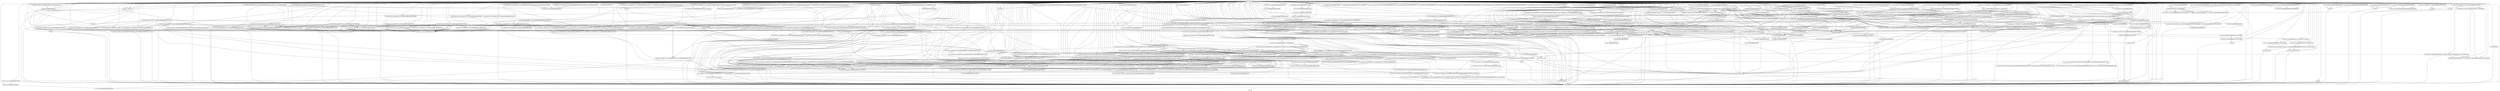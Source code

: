 digraph "Call graph" {
	label="Call graph";

	Node0x116b8b0 [shape=record,label="{external node}"];
	Node0x116b8b0 -> Node0x1169310;
	Node0x116b8b0 -> Node0x116af20;
	Node0x116b8b0 -> Node0x1168f70;
	Node0x116b8b0 -> Node0x11543b0;
	Node0x116b8b0 -> Node0x116b210;
	Node0x116b8b0 -> Node0x116acf0;
	Node0x116b8b0 -> Node0x11544f0;
	Node0x116b8b0 -> Node0x11b5850;
	Node0x116b8b0 -> Node0x1154480;
	Node0x116b8b0 -> Node0x1151c50;
	Node0x116b8b0 -> Node0x114f030;
	Node0x116b8b0 -> Node0x1152740;
	Node0x116b8b0 -> Node0x11b5b30;
	Node0x116b8b0 -> Node0x11b5ba0;
	Node0x116b8b0 -> Node0x11b5990;
	Node0x116b8b0 -> Node0x1154450;
	Node0x116b8b0 -> Node0x11b59c0;
	Node0x116b8b0 -> Node0x11b5ac0;
	Node0x116b8b0 -> Node0x11b6430;
	Node0x116b8b0 -> Node0x11b6460;
	Node0x116b8b0 -> Node0x11b6600;
	Node0x116b8b0 -> Node0x11b6710;
	Node0x116b8b0 -> Node0x11b6f60;
	Node0x116b8b0 -> Node0x11b7610;
	Node0x116b8b0 -> Node0x11b7680;
	Node0x116b8b0 -> Node0x11b7760;
	Node0x116b8b0 -> Node0x11bbeb0;
	Node0x116b8b0 -> Node0x11bc1c0;
	Node0x116b8b0 -> Node0x11bc380;
	Node0x116b8b0 -> Node0x11bc6c0;
	Node0x116b8b0 -> Node0x11bc990;
	Node0x116b8b0 -> Node0x11bca30;
	Node0x116b8b0 -> Node0x11bccb0;
	Node0x116b8b0 -> Node0x11b5c00;
	Node0x116b8b0 -> Node0x11b5d50;
	Node0x116b8b0 -> Node0x11b5ce0;
	Node0x116b8b0 -> Node0x11b5e80;
	Node0x116b8b0 -> Node0x11b5e10;
	Node0x116b8b0 -> Node0x11541f0;
	Node0x116b8b0 -> Node0x1154180;
	Node0x116b8b0 -> Node0x11bd560;
	Node0x116b8b0 -> Node0x11b6ae0;
	Node0x116b8b0 -> Node0x11bd810;
	Node0x116b8b0 -> Node0x11bd8b0;
	Node0x116b8b0 -> Node0x11bd840;
	Node0x116b8b0 -> Node0x11bda60;
	Node0x116b8b0 -> Node0x11bd9c0;
	Node0x116b8b0 -> Node0x11b6390;
	Node0x116b8b0 -> Node0x11b5c70;
	Node0x116b8b0 -> Node0x11bdb50;
	Node0x116b8b0 -> Node0x11bdb80;
	Node0x116b8b0 -> Node0x11bdc80;
	Node0x116b8b0 -> Node0x11bdcf0;
	Node0x116b8b0 -> Node0x11bdd90;
	Node0x116b8b0 -> Node0x11bde30;
	Node0x116b8b0 -> Node0x11bded0;
	Node0x116b8b0 -> Node0x11bbf20;
	Node0x116b8b0 -> Node0x11bc230;
	Node0x116b8b0 -> Node0x11bdf00;
	Node0x116b8b0 -> Node0x11be3f0;
	Node0x116b8b0 -> Node0x11be490;
	Node0x116b8b0 -> Node0x11be500;
	Node0x116b8b0 -> Node0x11be570;
	Node0x116b8b0 -> Node0x11b7000;
	Node0x116b8b0 -> Node0x11b7790;
	Node0x116b8b0 -> Node0x11bbfc0;
	Node0x116b8b0 -> Node0x11bc070;
	Node0x116b8b0 -> Node0x11b6fd0;
	Node0x116b8b0 -> Node0x11bc0e0;
	Node0x116b8b0 -> Node0x11b6920;
	Node0x116b8b0 -> Node0x11bc2d0;
	Node0x116b8b0 -> Node0x11b6840;
	Node0x116b8b0 -> Node0x11bc260;
	Node0x116b8b0 -> Node0x11bc4d0;
	Node0x116b8b0 -> Node0x11bf5f0;
	Node0x116b8b0 -> Node0x11b6560;
	Node0x116b8b0 -> Node0x11b6670;
	Node0x116b8b0 -> Node0x11b6740;
	Node0x116b8b0 -> Node0x11b68b0;
	Node0x116b8b0 -> Node0x11b6990;
	Node0x116b8b0 -> Node0x11b6a00;
	Node0x116b8b0 -> Node0x11b6a70;
	Node0x116b8b0 -> Node0x11bf680;
	Node0x116b8b0 -> Node0x11b70b0;
	Node0x116b8b0 -> Node0x11b7120;
	Node0x116b8b0 -> Node0x11b75a0;
	Node0x116b8b0 -> Node0x11bbcf0;
	Node0x116b8b0 -> Node0x11b76b0;
	Node0x116b8b0 -> Node0x11b7840;
	Node0x116b8b0 -> Node0x11b78b0;
	Node0x116b8b0 -> Node0x11b7920;
	Node0x116b8b0 -> Node0x11b7990;
	Node0x116b8b0 -> Node0x11bbc80;
	Node0x116b8b0 -> Node0x11b7a00;
	Node0x116b8b0 -> Node0x11bb800;
	Node0x116b8b0 -> Node0x11bbd60;
	Node0x116b8b0 -> Node0x11bbdd0;
	Node0x116b8b0 -> Node0x11bbe40;
	Node0x116b8b0 -> Node0x11bcdd0;
	Node0x116b8b0 -> Node0x11bce70;
	Node0x116b8b0 -> Node0x11bce00;
	Node0x116b8b0 -> Node0x11bd3d0;
	Node0x116b8b0 -> Node0x1127440;
	Node0x116b8b0 -> Node0x1127500;
	Node0x116b8b0 -> Node0x11bd080;
	Node0x116b8b0 -> Node0x11bcfe0;
	Node0x116b8b0 -> Node0x11bd010;
	Node0x116b8b0 -> Node0x11275a0;
	Node0x116b8b0 -> Node0x1127640;
	Node0x116b8b0 -> Node0x11275d0;
	Node0x116b8b0 -> Node0x1127770;
	Node0x116b8b0 -> Node0x1127700;
	Node0x116b8b0 -> Node0x1127900;
	Node0x116b8b0 -> Node0x1127970;
	Node0x116b8b0 -> Node0x1127af0;
	Node0x116b8b0 -> Node0x1127b60;
	Node0x116b8b0 -> Node0x1127bd0;
	Node0x116b8b0 -> Node0x1127c40;
	Node0x116b8b0 -> Node0x1127d50;
	Node0x116b8b0 -> Node0x1127cb0;
	Node0x116b8b0 -> Node0x1127ce0;
	Node0x116b8b0 -> Node0x11bbf50;
	Node0x116b8b0 -> Node0x1127e00;
	Node0x116b8b0 -> Node0x1128270;
	Node0x116b8b0 -> Node0x1127e70;
	Node0x116b8b0 -> Node0x1127f40;
	Node0x116b8b0 -> Node0x1127ed0;
	Node0x116b8b0 -> Node0x11280c0;
	Node0x116b8b0 -> Node0x1128020;
	Node0x116b8b0 -> Node0x1128420;
	Node0x116b8b0 -> Node0x11284c0;
	Node0x116b8b0 -> Node0x1128450;
	Node0x116b8b0 -> Node0x11be5e0;
	Node0x116b8b0 -> Node0x11be810;
	Node0x116b8b0 -> Node0x11be9c0;
	Node0x116b8b0 -> Node0x11bea30;
	Node0x116b8b0 -> Node0x11bead0;
	Node0x116b8b0 -> Node0x11beba0;
	Node0x116b8b0 -> Node0x11be8b0;
	Node0x116b8b0 -> Node0x11be920;
	Node0x116b8b0 -> Node0x11bee10;
	Node0x116b8b0 -> Node0x11bee40;
	Node0x116b8b0 -> Node0x11bed70;
	Node0x116b8b0 -> Node0x11bef40;
	Node0x116b8b0 -> Node0x11bef70;
	Node0x116b8b0 -> Node0x11bf070;
	Node0x116b8b0 -> Node0x11bf0a0;
	Node0x116b8b0 -> Node0x11beca0;
	Node0x116b8b0 -> Node0x11beb70;
	Node0x116b8b0 -> Node0x11be770;
	Node0x116b8b0 -> Node0x1128050;
	Node0x116b8b0 -> Node0x11bf2b0;
	Node0x116b8b0 -> Node0x11bf350;
	Node0x116b8b0 -> Node0x1128240;
	Node0x116b8b0 -> Node0x11282e0;
	Node0x116b8b0 -> Node0x11bd1f0;
	Node0x116b8b0 -> Node0x11bd290;
	Node0x116b8b0 -> Node0x11bd330;
	Node0x116b8b0 -> Node0x11bf490;
	Node0x116b8b0 -> Node0x112a6e0;
	Node0x116b8b0 -> Node0x11bf570;
	Node0x116b8b0 -> Node0x112a550;
	Node0x116b8b0 -> Node0x112a7e0;
	Node0x116b8b0 -> Node0x11bd3a0;
	Node0x116b8b0 -> Node0x11bd440;
	Node0x116b8b0 -> Node0x112a810;
	Node0x116b8b0 -> Node0x112aa60;
	Node0x116b8b0 -> Node0x112ab00;
	Node0x116b8b0 -> Node0x11bc150;
	Node0x116b8b0 -> Node0x11bc3b0;
	Node0x116b8b0 -> Node0x11bc460;
	Node0x116b8b0 -> Node0x11bc650;
	Node0x116b8b0 -> Node0x11bc730;
	Node0x116b8b0 -> Node0x11bc760;
	Node0x116b8b0 -> Node0x11bc810;
	Node0x116b8b0 -> Node0x11bca00;
	Node0x116b8b0 -> Node0x11bcaa0;
	Node0x116b8b0 -> Node0x11bd5d0;
	Node0x116b8b0 -> Node0x11bd530;
	Node0x116b8b0 -> Node0x112acc0;
	Node0x116b8b0 -> Node0x112ad60;
	Node0x116b8b0 -> Node0x112acf0;
	Node0x116b8b0 -> Node0x112ae40;
	Node0x116b8b0 -> Node0x112add0;
	Node0x116b8b0 -> Node0x112af80;
	Node0x116b8b0 -> Node0x112aff0;
	Node0x116b8b0 -> Node0x112b170;
	Node0x116b8b0 -> Node0x112b1e0;
	Node0x116b8b0 -> Node0x112b250;
	Node0x116b8b0 -> Node0x112b4d0;
	Node0x116b8b0 -> Node0x112b540;
	Node0x116b8b0 -> Node0x112b5d0;
	Node0x116b8b0 -> Node0x112b6e0;
	Node0x116b8b0 -> Node0x112b670;
	Node0x116b8b0 -> Node0x112b7e0;
	Node0x116b8b0 -> Node0x112b850;
	Node0x116b8b0 -> Node0x112bc30;
	Node0x116b8b0 -> Node0x112bd00;
	Node0x116b8b0 -> Node0x112bc90;
	Node0x116b8b0 -> Node0x112bf10;
	Node0x116b8b0 -> Node0x112bf80;
	Node0x116b8b0 -> Node0x112c200;
	Node0x116b8b0 -> Node0x112c270;
	Node0x116b8b0 -> Node0x112c7a0;
	Node0x116b8b0 -> Node0x112c8e0;
	Node0x116b8b0 -> Node0x112c840;
	Node0x116b8b0 -> Node0x112c2e0;
	Node0x116b8b0 -> Node0x112c380;
	Node0x116b8b0 -> Node0x112c310;
	Node0x116b8b0 -> Node0x112cb10;
	Node0x116b8b0 -> Node0x112cbb0;
	Node0x116b8b0 -> Node0x112ccb0;
	Node0x116b8b0 -> Node0x112cd20;
	Node0x116b8b0 -> Node0x112cd90;
	Node0x116b8b0 -> Node0x112ce00;
	Node0x116b8b0 -> Node0x112ce70;
	Node0x116b8b0 -> Node0x112cee0;
	Node0x116b8b0 -> Node0x112cf50;
	Node0x116b8b0 -> Node0x112cfc0;
	Node0x116b8b0 -> Node0x112c940;
	Node0x116b8b0 -> Node0x112d190;
	Node0x116b8b0 -> Node0x112d1c0;
	Node0x116b8b0 -> Node0x112d060;
	Node0x116b8b0 -> Node0x112d2c0;
	Node0x116b8b0 -> Node0x112d2f0;
	Node0x116b8b0 -> Node0x112d3f0;
	Node0x116b8b0 -> Node0x112d490;
	Node0x116b8b0 -> Node0x112ca70;
	Node0x116b8b0 -> Node0x112d500;
	Node0x116b8b0 -> Node0x112cb80;
	Node0x116b8b0 -> Node0x112d030;
	Node0x116b8b0 -> Node0x112c430;
	Node0x116b8b0 -> Node0x112b8c0;
	Node0x116b8b0 -> Node0x112d630;
	Node0x116b8b0 -> Node0x112d6d0;
	Node0x116b8b0 -> Node0x112d770;
	Node0x116b8b0 -> Node0x112b8f0;
	Node0x116b8b0 -> Node0x112d7a0;
	Node0x116b8b0 -> Node0x112ba00;
	Node0x116b8b0 -> Node0x112baa0;
	Node0x116b8b0 -> Node0x112bb40;
	Node0x116b8b0 -> Node0x11b58b0;
	Node0x116b8b0 -> Node0x112d900;
	Node0x116b8b0 -> Node0x112d9f0;
	Node0x116b8b0 -> Node0x1168970;
	Node0x116b8b0 -> Node0x116ad80;
	Node0x116b8b0 -> Node0x116ba00;
	Node0x116b8b0 -> Node0x11693a0;
	Node0x116b8b0 -> Node0x11689f0;
	Node0x116b8b0 -> Node0x1169c80;
	Node0x116b8b0 -> Node0x112da20;
	Node0x116b8b0 -> Node0x112deb0;
	Node0x116b8b0 -> Node0x112db80;
	Node0x116b8b0 -> Node0x112e1c0;
	Node0x116b8b0 -> Node0x112e230;
	Node0x116b8b0 -> Node0x112df90;
	Node0x116b8b0 -> Node0x112e0c0;
	Node0x116b8b0 -> Node0x112e050;
	Node0x116b8b0 -> Node0x112e300;
	Node0x116b8b0 -> Node0x112e370;
	Node0x116b8b0 -> Node0x11288a0;
	Node0x116b8b0 -> Node0x11289e0;
	Node0x116b8b0 -> Node0x1128970;
	Node0x116b8b0 -> Node0x1128c60;
	Node0x116b8b0 -> Node0x1128cd0;
	Node0x116b8b0 -> Node0x1128d70;
	Node0x116b8b0 -> Node0x1128e10;
	Node0x116b8b0 -> Node0x1128ee0;
	Node0x116b8b0 -> Node0x1128ae0;
	Node0x116b8b0 -> Node0x1128b80;
	Node0x116b8b0 -> Node0x1128ff0;
	Node0x116b8b0 -> Node0x1129090;
	Node0x116b8b0 -> Node0x11292f0;
	Node0x116b8b0 -> Node0x1129400;
	Node0x116b8b0 -> Node0x1129130;
	Node0x116b8b0 -> Node0x11290c0;
	Node0x116b8b0 -> Node0x1129500;
	Node0x116b8b0 -> Node0x1129530;
	Node0x116b8b0 -> Node0x11295e0;
	Node0x116b8b0 -> Node0x1129880;
	Node0x116b8b0 -> Node0x1129990;
	Node0x116b8b0 -> Node0x1129be0;
	Node0x116b8b0 -> Node0x1129360;
	Node0x116b8b0 -> Node0x1129650;
	Node0x116b8b0 -> Node0x11296f0;
	Node0x116b8b0 -> Node0x1129680;
	Node0x116b8b0 -> Node0x1129cf0;
	Node0x116b8b0 -> Node0x1129c10;
	Node0x116b8b0 -> Node0x1129e80;
	Node0x116b8b0 -> Node0x112a170;
	Node0x116b8b0 -> Node0x112a1e0;
	Node0x116b8b0 -> Node0x1129ff0;
	Node0x116b8b0 -> Node0x11f3fe0;
	Node0x116b8b0 -> Node0x11c71a0;
	Node0x116b8b0 -> Node0x11f3f70;
	Node0x116b8b0 -> Node0x11298f0;
	Node0x116b8b0 -> Node0x1129aa0;
	Node0x116b8b0 -> Node0x1129a00;
	Node0x116b8b0 -> Node0x1129a30;
	Node0x116b8b0 -> Node0x1129c80;
	Node0x116b8b0 -> Node0x11f4110;
	Node0x116b8b0 -> Node0x11f4140;
	Node0x116b8b0 -> Node0x1128b10;
	Node0x116b8b0 -> Node0x11f4290;
	Node0x116b8b0 -> Node0x11f4300;
	Node0x116b8b0 -> Node0x11f46f0;
	Node0x116b8b0 -> Node0x11f4450;
	Node0x116b8b0 -> Node0x11f4370;
	Node0x116b8b0 -> Node0x11f43e0;
	Node0x116b8b0 -> Node0x11f4e80;
	Node0x116b8b0 -> Node0x11f4720;
	Node0x116b8b0 -> Node0x11f4800;
	Node0x116b8b0 -> Node0x11f4900;
	Node0x116b8b0 -> Node0x11f4790;
	Node0x116b8b0 -> Node0x11f4a80;
	Node0x116b8b0 -> Node0x11f5050;
	Node0x116b8b0 -> Node0x11f5470;
	Node0x116b8b0 -> Node0x11f54e0;
	Node0x116b8b0 -> Node0x11f5260;
	Node0x116b8b0 -> Node0x11f4cc0;
	Node0x116b8b0 -> Node0x11f5110;
	Node0x116b8b0 -> Node0x11f5900;
	Node0x116b8b0 -> Node0x11f5970;
	Node0x116b8b0 -> Node0x11f59e0;
	Node0x116b8b0 -> Node0x11f5b10;
	Node0x116b8b0 -> Node0x11f4d30;
	Node0x116b8b0 -> Node0x11f4de0;
	Node0x116b8b0 -> Node0x11f4e50;
	Node0x116b8b0 -> Node0x11f4ef0;
	Node0x116b8b0 -> Node0x11f5e80;
	Node0x116b8b0 -> Node0x11f5f30;
	Node0x116b8b0 -> Node0x11f4fa0;
	Node0x116b8b0 -> Node0x1128f50;
	Node0x116b8b0 -> Node0x1128940;
	Node0x116b8b0 -> Node0x1128620;
	Node0x116b8b0 -> Node0x1128580;
	Node0x116b8b0 -> Node0x11285b0;
	Node0x116b8b0 -> Node0x11f6070;
	Node0x116b8b0 -> Node0x11f6410;
	Node0x116b8b0 -> Node0x11f64c0;
	Node0x116b8b0 -> Node0x11f6560;
	Node0x116b8b0 -> Node0x11f64f0;
	Node0x116b8b0 -> Node0x11f6710;
	Node0x116b8b0 -> Node0x11f67b0;
	Node0x116b8b0 -> Node0x11f6890;
	Node0x116b8b0 -> Node0x11f6a30;
	Node0x116b8b0 -> Node0x11f6a60;
	Node0x116b8b0 -> Node0x11f6c00;
	Node0x116b8b0 -> Node0x11f6d10;
	Node0x116b8b0 -> Node0x11f6d80;
	Node0x116b8b0 -> Node0x11f6e20;
	Node0x116b8b0 -> Node0x11f6e90;
	Node0x116b8b0 -> Node0x11f6640;
	Node0x116b8b0 -> Node0x11f6ec0;
	Node0x116b8b0 -> Node0x11f6780;
	Node0x116b8b0 -> Node0x11f7020;
	Node0x116b8b0 -> Node0x11f7110;
	Node0x116b8b0 -> Node0x11f6860;
	Node0x116b8b0 -> Node0x11f6900;
	Node0x116b8b0 -> Node0x11f6ad0;
	Node0x116b8b0 -> Node0x11f6c70;
	Node0x116b8b0 -> Node0x11f6380;
	Node0x116b8b0 -> Node0x112e2d0;
	Node0x116b8b0 -> Node0x112db10;
	Node0x116b8b0 -> Node0x112dc40;
	Node0x116b8b0 -> Node0x112dd40;
	Node0x116b8b0 -> Node0x112df20;
	Node0x116b8b0 -> Node0x112de80;
	Node0x116b8b0 -> Node0x1153e10;
	Node0x116b8b0 -> Node0x1122320;
	Node0x116b8b0 -> Node0x1153f50;
	Node0x116b8b0 -> Node0x1153fc0;
	Node0x116b8b0 -> Node0x1154030;
	Node0x116b8b0 -> Node0x1154110;
	Node0x116b8b0 -> Node0x11540a0;
	Node0x116b8b0 -> Node0x1154260;
	Node0x116b8b0 -> Node0x11542d0;
	Node0x116b8b0 -> Node0x1154340;
	Node0x116b8b0 -> Node0x11f7460;
	Node0x116b8b0 -> Node0x11f7500;
	Node0x116b8b0 -> Node0x11f7490;
	Node0x116b8b0 -> Node0x11f7640;
	Node0x116b8b0 -> Node0x11f77c0;
	Node0x116b8b0 -> Node0x11f7b50;
	Node0x116b8b0 -> Node0x11f7970;
	Node0x116b8b0 -> Node0x11f7a10;
	Node0x11b6740 [shape=record,label="{?not_eof@?$_Narrow_char_traits@DH@std@@SAHAEBH@Z}"];
	Node0x11b6740 -> Node0x1154180;
	Node0x11b6740 -> Node0x1154180;
	Node0x11b68b0 [shape=record,label="{?epptr@?$basic_streambuf@DU?$char_traits@D@std@@@std@@IEBAPEADXZ}"];
	Node0x11b6990 [shape=record,label="{?_Pninc@?$basic_streambuf@DU?$char_traits@D@std@@@std@@IEAAPEADXZ}"];
	Node0x11b6a00 [shape=record,label="{??$_Fputc@D@std@@YA_NDPEAU_iobuf@@@Z}"];
	Node0x11b6a00 -> Node0x11bf680;
	Node0x11b6a70 [shape=record,label="{?out@?$codecvt@DDU_Mbstatet@@@std@@QEBAHAEAU_Mbstatet@@PEBD1AEAPEBDPEAD3AEAPEAD@Z}"];
	Node0x11b6a70 -> Node0x1169830;
	Node0x11bf680 [shape=record,label="{fputc}"];
	Node0x11bf680 -> Node0x1169830;
	Node0x11b70b0 [shape=record,label="{?_Gndec@?$basic_streambuf@DU?$char_traits@D@std@@@std@@IEAAPEADXZ}"];
	Node0x116acf0 [shape=record,label="{??_D?$basic_ofstream@DU?$char_traits@D@std@@@std@@QEAAXXZ}"];
	Node0x116acf0 -> Node0x1154480;
	Node0x116acf0 -> Node0x1151c50;
	Node0x11544f0 [shape=record,label="{??__E?id@?$codecvt@DDU_Mbstatet@@@std@@2V0locale@2@A@@YAXXZ}"];
	Node0x11544f0 -> Node0x11b5850;
	Node0x11b5850 [shape=record,label="{??0id@locale@std@@QEAA@_K@Z}"];
	Node0x1154480 [shape=record,label="{??1?$basic_ofstream@DU?$char_traits@D@std@@@std@@UEAA@XZ}"];
	Node0x1154480 -> Node0x114f030;
	Node0x1154480 -> Node0x1152740;
	Node0x1151c50 [shape=record,label="{??1?$basic_ios@DU?$char_traits@D@std@@@std@@UEAA@XZ}"];
	Node0x1151c50 -> Node0x11b58b0;
	Node0x11b6460 [shape=record,label="{?_Lock@?$basic_filebuf@DU?$char_traits@D@std@@@std@@UEAAXXZ}"];
	Node0x11b6460 -> Node0x11b6560;
	Node0x114f030 [shape=record,label="{??1?$basic_filebuf@DU?$char_traits@D@std@@@std@@UEAA@XZ}"];
	Node0x114f030 -> Node0x11b5990;
	Node0x114f030 -> Node0x1154450;
	Node0x114f030 -> Node0x11b59c0;
	Node0x114f030 -> Node0x11b59c0;
	Node0x114f030 -> Node0x11b5ac0;
	Node0x1152740 [shape=record,label="{??1?$basic_ostream@DU?$char_traits@D@std@@@std@@UEAA@XZ}"];
	Node0x11b5b30 [shape=record,label="{??_E?$basic_ofstream@DU?$char_traits@D@std@@@std@@$4PPPPPPPM@A@EAAPEAXI@Z}"];
	Node0x11b5b30 -> Node0x11b5ba0;
	Node0x11b5ba0 [shape=record,label="{??_G?$basic_ofstream@DU?$char_traits@D@std@@@std@@UEAAPEAXI@Z}"];
	Node0x11b5ba0 -> Node0x116acf0;
	Node0x11b5ba0 -> Node0x11b5c70;
	Node0x11b5990 [shape=record,label="{?_Reset_back@?$basic_filebuf@DU?$char_traits@D@std@@@std@@AEAAXXZ}"];
	Node0x11b5990 -> Node0x11b5c00;
	Node0x11b5990 -> Node0x11b5d50;
	Node0x1154450 [shape=record,label="{?close@?$basic_filebuf@DU?$char_traits@D@std@@@std@@QEAAPEAV12@XZ}"];
	Node0x1154450 -> Node0x11b5ce0;
	Node0x1154450 -> Node0x11b5e80;
	Node0x1154450 -> Node0x11b5e10;
	Node0x11b59c0 [shape=record,label="{??1?$basic_streambuf@DU?$char_traits@D@std@@@std@@UEAA@XZ}"];
	Node0x11b59c0 -> Node0x11b6390;
	Node0x11b59c0 -> Node0x11b5c70;
	Node0x11b5ac0 [shape=record,label="{__std_terminate}"];
	Node0x11b5ac0 -> Node0x1169830;
	Node0x11b6430 [shape=record,label="{??_G?$basic_filebuf@DU?$char_traits@D@std@@@std@@UEAAPEAXI@Z}"];
	Node0x11b6430 -> Node0x114f030;
	Node0x11b6430 -> Node0x11b5c70;
	Node0x11bd440 [shape=record,label="{??1?$_Compressed_pair@V?$allocator@D@std@@V?$_String_val@U?$_Simple_types@D@std@@@2@$00@std@@QEAA@XZ}"];
	Node0x11bd440 -> Node0x112aa60;
	Node0x11bbeb0 [shape=record,label="{?xsgetn@?$basic_filebuf@DU?$char_traits@D@std@@@std@@MEAA_JPEAD_J@Z}"];
	Node0x11bbeb0 -> Node0x11bbf20;
	Node0x11bbeb0 -> Node0x11bbfc0;
	Node0x11bbeb0 -> Node0x11bbf50;
	Node0x11bbeb0 -> Node0x11b6fd0;
	Node0x11bbeb0 -> Node0x11bc070;
	Node0x11bbeb0 -> Node0x11bc0e0;
	Node0x11bbeb0 -> Node0x11b5990;
	Node0x11bbeb0 -> Node0x11bc150;
	Node0x11bbeb0 -> Node0x11bc150;
	Node0x11bc1c0 [shape=record,label="{?xsputn@?$basic_filebuf@DU?$char_traits@D@std@@@std@@MEAA_JPEBD_J@Z}"];
	Node0x11bc1c0 -> Node0x11bc230;
	Node0x11bc1c0 -> Node0x11bc2d0;
	Node0x11bc1c0 -> Node0x11b6840;
	Node0x11bc1c0 -> Node0x11bc070;
	Node0x11bc1c0 -> Node0x11bc260;
	Node0x11bc1c0 -> Node0x11b6ae0;
	Node0x11bc380 [shape=record,label="{?seekoff@?$basic_filebuf@DU?$char_traits@D@std@@@std@@MEAA?AV?$fpos@U_Mbstatet@@@2@_JHH@Z}"];
	Node0x11bc380 -> Node0x11b6fd0;
	Node0x11bc380 -> Node0x11b5ce0;
	Node0x11bc380 -> Node0x11bc3b0;
	Node0x11bc380 -> Node0x11bc460;
	Node0x11bc380 -> Node0x11bc4d0;
	Node0x11bc380 -> Node0x11b5990;
	Node0x11bc380 -> Node0x11bc650;
	Node0x11bc6c0 [shape=record,label="{?seekpos@?$basic_filebuf@DU?$char_traits@D@std@@@std@@MEAA?AV?$fpos@U_Mbstatet@@@2@V32@H@Z}"];
	Node0x11bc6c0 -> Node0x11bc730;
	Node0x11bc6c0 -> Node0x11b5ce0;
	Node0x11bc6c0 -> Node0x11bc760;
	Node0x11bc6c0 -> Node0x11bc4d0;
	Node0x11bc6c0 -> Node0x11bc810;
	Node0x11bc6c0 -> Node0x11b5990;
	Node0x11bc6c0 -> Node0x11bc650;
	Node0x11bc990 [shape=record,label="{?setbuf@?$basic_filebuf@DU?$char_traits@D@std@@@std@@MEAAPEAV?$basic_streambuf@DU?$char_traits@D@std@@@2@PEAD_J@Z}"];
	Node0x11bc990 -> Node0x11bca00;
	Node0x11bc990 -> Node0x11b5e10;
	Node0x11bca30 [shape=record,label="{?sync@?$basic_filebuf@DU?$char_traits@D@std@@@std@@MEAAHXZ}"];
	Node0x11bca30 -> Node0x1154180;
	Node0x11bca30 -> Node0x1169830;
	Node0x11bca30 -> Node0x1154180;
	Node0x11bca30 -> Node0x11541f0;
	Node0x11bca30 -> Node0x11bcaa0;
	Node0x11bccb0 [shape=record,label="{?imbue@?$basic_filebuf@DU?$char_traits@D@std@@@std@@MEAAXAEBVlocale@2@@Z}"];
	Node0x11bccb0 -> Node0x11bd530;
	Node0x11bccb0 -> Node0x11bd5d0;
	Node0x11b5c00 [shape=record,label="{?eback@?$basic_streambuf@DU?$char_traits@D@std@@@std@@IEBAPEADXZ}"];
	Node0x11b5d50 [shape=record,label="{?setg@?$basic_streambuf@DU?$char_traits@D@std@@@std@@IEAAXPEAD00@Z}"];
	Node0x11b5ce0 [shape=record,label="{?_Endwrite@?$basic_filebuf@DU?$char_traits@D@std@@@std@@IEAA_NXZ}"];
	Node0x11b5ce0 -> Node0x1154180;
	Node0x11b5ce0 -> Node0x1169830;
	Node0x11b5ce0 -> Node0x1154180;
	Node0x11b5ce0 -> Node0x11541f0;
	Node0x11b5ce0 -> Node0x11bd560;
	Node0x11b5ce0 -> Node0x11b6ae0;
	Node0x11b5e80 [shape=record,label="{fclose}"];
	Node0x11b5e80 -> Node0x1169830;
	Node0x11b5e10 [shape=record,label="{?_Init@?$basic_filebuf@DU?$char_traits@D@std@@@std@@IEAAXPEAU_iobuf@@W4_Initfl@12@@Z}"];
	Node0x11b5e10 -> Node0x11bd810;
	Node0x11b5e10 -> Node0x11bd8b0;
	Node0x11b5e10 -> Node0x11bd840;
	Node0x11541f0 [shape=record,label="{?eq_int_type@?$_Narrow_char_traits@DH@std@@SA_NAEBH0@Z}"];
	Node0x1154180 [shape=record,label="{?eof@?$_Narrow_char_traits@DH@std@@SAHXZ}"];
	Node0x11bd560 [shape=record,label="{?unshift@?$codecvt@DDU_Mbstatet@@@std@@QEBAHAEAU_Mbstatet@@PEAD1AEAPEAD@Z}"];
	Node0x11bd560 -> Node0x1169830;
	Node0x11b6ae0 [shape=record,label="{fwrite}"];
	Node0x11b6ae0 -> Node0x1169830;
	Node0x11bd810 [shape=record,label="{?_Init@?$basic_streambuf@DU?$char_traits@D@std@@@std@@IEAAXXZ}"];
	Node0x11bd810 -> Node0x11bd9c0;
	Node0x11bd810 -> Node0x11b5d50;
	Node0x11bd8b0 [shape=record,label="{_get_stream_buffer_pointers}"];
	Node0x11bd8b0 -> Node0x1169830;
	Node0x11bd840 [shape=record,label="{?_Init@?$basic_streambuf@DU?$char_traits@D@std@@@std@@IEAAXPEAPEAD0PEAH001@Z}"];
	Node0x11bda60 [shape=record,label="{llvm.memcpy.p0i8.p0i8.i64}"];
	Node0x11bd9c0 [shape=record,label="{?setp@?$basic_streambuf@DU?$char_traits@D@std@@@std@@IEAAXPEAD0@Z}"];
	Node0x11b6390 [shape=record,label="{??1locale@std@@QEAA@XZ}"];
	Node0x11b6390 -> Node0x1169830;
	Node0x11b6390 -> Node0x1169830;
	Node0x11b5c70 [shape=record,label="{??3@YAXPEAX@Z}"];
	Node0x11b5c70 -> Node0x1169830;
	Node0x11bdb50 [shape=record,label="{??_G?$basic_streambuf@DU?$char_traits@D@std@@@std@@UEAAPEAXI@Z}"];
	Node0x11bdb50 -> Node0x11b59c0;
	Node0x11bdb50 -> Node0x11b5c70;
	Node0x11bdb80 [shape=record,label="{?_Lock@?$basic_streambuf@DU?$char_traits@D@std@@@std@@UEAAXXZ}"];
	Node0x11f64f0 [shape=record,label="{??1ctype_base@std@@UEAA@XZ}"];
	Node0x11f64f0 -> Node0x112ca70;
	Node0x11f6710 [shape=record,label="{??_G?$ctype@D@std@@MEAAPEAXI@Z}"];
	Node0x11f6710 -> Node0x11f6780;
	Node0x11f6710 -> Node0x11b5c70;
	Node0x11f67b0 [shape=record,label="{?do_tolower@?$ctype@D@std@@MEBAPEBDPEADPEBD@Z}"];
	Node0x11f67b0 -> Node0x11f6860;
	Node0x11f67b0 -> Node0x11f6900;
	Node0x11f6890 [shape=record,label="{?do_tolower@?$ctype@D@std@@MEBADD@Z}"];
	Node0x11f6890 -> Node0x11f6900;
	Node0x11f6a30 [shape=record,label="{?do_toupper@?$ctype@D@std@@MEBAPEBDPEADPEBD@Z}"];
	Node0x11f6a30 -> Node0x11f6860;
	Node0x11f6a30 -> Node0x11f6ad0;
	Node0x11f6a60 [shape=record,label="{?do_toupper@?$ctype@D@std@@MEBADD@Z}"];
	Node0x11f6a60 -> Node0x11f6ad0;
	Node0x11f6c00 [shape=record,label="{?do_widen@?$ctype@D@std@@MEBAPEBDPEBD0PEAD@Z}"];
	Node0x11f6c00 -> Node0x11f6c70;
	Node0x11f6d10 [shape=record,label="{?do_widen@?$ctype@D@std@@MEBADD@Z}"];
	Node0x11f6d80 [shape=record,label="{?do_narrow@?$ctype@D@std@@MEBAPEBDPEBD0DPEAD@Z}"];
	Node0x11f6d80 -> Node0x11f6c70;
	Node0x11f6e20 [shape=record,label="{?do_narrow@?$ctype@D@std@@MEBADDD@Z}"];
	Node0x11f6e90 [shape=record,label="{??_Gctype_base@std@@UEAAPEAXI@Z}"];
	Node0x11f6e90 -> Node0x11f64f0;
	Node0x11f6e90 -> Node0x11b5c70;
	Node0x11f6640 [shape=record,label="{?_Getctype@_Locinfo@std@@QEBA?AU_Ctypevec@@XZ}"];
	Node0x11f6640 -> Node0x11f6ec0;
	Node0x11f6ec0 [shape=record,label="{_Getctype}"];
	Node0x11f6ec0 -> Node0x1169830;
	Node0x11f6780 [shape=record,label="{??1?$ctype@D@std@@MEAA@XZ}"];
	Node0x11f6780 -> Node0x11f7020;
	Node0x11f6780 -> Node0x11f64f0;
	Node0x11f7020 [shape=record,label="{?_Tidy@?$ctype@D@std@@IEAAXXZ}"];
	Node0x11f7020 -> Node0x112c8e0;
	Node0x11f7020 -> Node0x11f7110;
	Node0x11f7020 -> Node0x112c8e0;
	Node0x11f7020 -> Node0x11b5ac0;
	Node0x11f7110 [shape=record,label="{??_V@YAXPEAX@Z}"];
	Node0x11f7110 -> Node0x1169830;
	Node0x11bc2d0 [shape=record,label="{?_Pnavail@?$basic_streambuf@DU?$char_traits@D@std@@@std@@IEBA_JXZ}"];
	Node0x11b6840 [shape=record,label="{?pptr@?$basic_streambuf@DU?$char_traits@D@std@@@std@@IEBAPEADXZ}"];
	Node0x11bc260 [shape=record,label="{?pbump@?$basic_streambuf@DU?$char_traits@D@std@@@std@@IEAAXH@Z}"];
	Node0x11bc4d0 [shape=record,label="{??0?$fpos@U_Mbstatet@@@std@@QEAA@_J@Z}"];
	Node0x11bf5f0 [shape=record,label="{llvm.memset.p0i8.i64}"];
	Node0x11b6560 [shape=record,label="{_lock_file}"];
	Node0x11b6560 -> Node0x1169830;
	Node0x11b6670 [shape=record,label="{_unlock_file}"];
	Node0x11b6670 -> Node0x1169830;
	Node0x1169310 [shape=record,label="{main}"];
	Node0x1169310 -> Node0x116af20;
	Node0x1169310 -> Node0x1168f70;
	Node0x1169310 -> Node0x116b210;
	Node0x1169310 -> Node0x116acf0;
	Node0x1169310 -> Node0x116acf0;
	Node0x116af20 [shape=record,label="{??0?$basic_ofstream@DU?$char_traits@D@std@@@std@@QEAA@PEBDHH@Z}"];
	Node0x116af20 -> Node0x1168970;
	Node0x116af20 -> Node0x116ad80;
	Node0x116af20 -> Node0x116ba00;
	Node0x116af20 -> Node0x11693a0;
	Node0x116af20 -> Node0x11689f0;
	Node0x116af20 -> Node0x1169c80;
	Node0x116af20 -> Node0x114f030;
	Node0x116af20 -> Node0x1152740;
	Node0x116af20 -> Node0x1151c50;
	Node0x1168f70 [shape=record,label="{??$?6U?$char_traits@D@std@@@std@@YAAEAV?$basic_ostream@DU?$char_traits@D@std@@@0@AEAV10@PEBD@Z}"];
	Node0x1168f70 -> Node0x11c71a0;
	Node0x1168f70 -> Node0x1153e10;
	Node0x1168f70 -> Node0x1153e10;
	Node0x1168f70 -> Node0x1153e10;
	Node0x1168f70 -> Node0x1122320;
	Node0x1168f70 -> Node0x1153f50;
	Node0x1168f70 -> Node0x1153fc0;
	Node0x1168f70 -> Node0x1154030;
	Node0x1168f70 -> Node0x11540a0;
	Node0x1168f70 -> Node0x1154110;
	Node0x1168f70 -> Node0x1154180;
	Node0x1168f70 -> Node0x11541f0;
	Node0x1168f70 -> Node0x1154030;
	Node0x1168f70 -> Node0x1154260;
	Node0x1168f70 -> Node0x1154030;
	Node0x1168f70 -> Node0x11540a0;
	Node0x1168f70 -> Node0x1154110;
	Node0x1168f70 -> Node0x1154180;
	Node0x1168f70 -> Node0x11541f0;
	Node0x1168f70 -> Node0x11542d0;
	Node0x1168f70 -> Node0x1169c80;
	Node0x1168f70 -> Node0x1169c80;
	Node0x1168f70 -> Node0x1154340;
	Node0x1168f70 -> Node0x1154340;
	Node0x11543b0 [shape=record,label="{__CxxFrameHandler3}"];
	Node0x11543b0 -> Node0x1169830;
	Node0x116b210 [shape=record,label="{?close@?$basic_ofstream@DU?$char_traits@D@std@@@std@@QEAAXXZ}"];
	Node0x116b210 -> Node0x1154450;
	Node0x116b210 -> Node0x1169c80;
	Node0x112c310 [shape=record,label="{??1codecvt_base@std@@UEAA@XZ}"];
	Node0x112c310 -> Node0x112ca70;
	Node0x112cb10 [shape=record,label="{??_G?$codecvt@DDU_Mbstatet@@@std@@MEAAPEAXI@Z}"];
	Node0x112cb10 -> Node0x112cb80;
	Node0x112cb10 -> Node0x11b5c70;
	Node0x112cbb0 [shape=record,label="{?_Incref@facet@locale@std@@UEAAXXZ}"];
	Node0x112ccb0 [shape=record,label="{?_Decref@facet@locale@std@@UEAAPEAV_Facet_base@3@XZ}"];
	Node0x112cd20 [shape=record,label="{?do_always_noconv@?$codecvt@DDU_Mbstatet@@@std@@MEBA_NXZ}"];
	Node0x112cd90 [shape=record,label="{?do_max_length@codecvt_base@std@@MEBAHXZ}"];
	Node0x112ce00 [shape=record,label="{?do_encoding@codecvt_base@std@@MEBAHXZ}"];
	Node0x112ce70 [shape=record,label="{?do_in@?$codecvt@DDU_Mbstatet@@@std@@MEBAHAEAU_Mbstatet@@PEBD1AEAPEBDPEAD3AEAPEAD@Z}"];
	Node0x112cee0 [shape=record,label="{?do_out@?$codecvt@DDU_Mbstatet@@@std@@MEBAHAEAU_Mbstatet@@PEBD1AEAPEBDPEAD3AEAPEAD@Z}"];
	Node0x112cf50 [shape=record,label="{?do_unshift@?$codecvt@DDU_Mbstatet@@@std@@MEBAHAEAU_Mbstatet@@PEAD1AEAPEAD@Z}"];
	Node0x112cfc0 [shape=record,label="{?do_length@?$codecvt@DDU_Mbstatet@@@std@@MEBAHAEAU_Mbstatet@@PEBD1_K@Z}"];
	Node0x112cfc0 -> Node0x112d030;
	Node0x112cfc0 -> Node0x11bbf50;
	Node0x112c940 [shape=record,label="{??0facet@locale@std@@IEAA@_K@Z}"];
	Node0x112c940 -> Node0x112d060;
	Node0x112d190 [shape=record,label="{??_Gcodecvt_base@std@@UEAAPEAXI@Z}"];
	Node0x112d190 -> Node0x112c310;
	Node0x112d190 -> Node0x11b5c70;
	Node0x112d1c0 [shape=record,label="{?do_always_noconv@codecvt_base@std@@MEBA_NXZ}"];
	Node0x112d060 [shape=record,label="{??0_Facet_base@std@@QEAA@XZ}"];
	Node0x112d2c0 [shape=record,label="{??_Gfacet@locale@std@@MEAAPEAXI@Z}"];
	Node0x112d2c0 -> Node0x112ca70;
	Node0x112d2c0 -> Node0x11b5c70;
	Node0x112d2f0 [shape=record,label="{??_G_Facet_base@std@@UEAAPEAXI@Z}"];
	Node0x112d3f0 [shape=record,label="{_purecall}"];
	Node0x112d3f0 -> Node0x1169830;
	Node0x112d490 [shape=record,label="{llvm.trap}"];
	Node0x112ca70 [shape=record,label="{??1facet@locale@std@@MEAA@XZ}"];
	Node0x112ca70 -> Node0x112d500;
	Node0x112d500 [shape=record,label="{??1_Facet_base@std@@UEAA@XZ}"];
	Node0x112cb80 [shape=record,label="{??1?$codecvt@DDU_Mbstatet@@@std@@MEAA@XZ}"];
	Node0x112cb80 -> Node0x112c310;
	Node0x112d030 [shape=record,label="{??$min@_J@std@@YAAEB_JAEB_J0@Z}"];
	Node0x112c430 [shape=record,label="{?_Locinfo_dtor@_Locinfo@std@@SAXPEAV12@@Z}"];
	Node0x112c430 -> Node0x1169830;
	Node0x112b8c0 [shape=record,label="{??0bad_cast@std@@QEAA@XZ}"];
	Node0x112b8c0 -> Node0x11bed70;
	Node0x112d630 [shape=record,label="{??0bad_cast@std@@QEAA@AEBV01@@Z}"];
	Node0x112d630 -> Node0x11bead0;
	Node0x112d6d0 [shape=record,label="{??1bad_cast@std@@UEAA@XZ}"];
	Node0x112d6d0 -> Node0x11bf070;
	Node0x112d770 [shape=record,label="{??_Gbad_cast@std@@UEAAPEAXI@Z}"];
	Node0x112d770 -> Node0x112d6d0;
	Node0x112d770 -> Node0x11b5c70;
	Node0x112b8f0 [shape=record,label="{??$?0AEAPEAV_Facet_base@std@@@?$_Compressed_pair@U?$default_delete@V_Facet_base@std@@@std@@PEAV_Facet_base@2@$00@std@@QEAA@U_Zero_then_variadic_args_t@1@AEAPEAV_Facet_base@1@@Z}"];
	Node0x112b8f0 -> Node0x112d7a0;
	Node0x112d7a0 [shape=record,label="{??$forward@AEAPEAV_Facet_base@std@@@std@@YAAEAPEAV_Facet_base@0@AEAPEAV10@@Z}"];
	Node0x11b6600 [shape=record,label="{?_Unlock@?$basic_filebuf@DU?$char_traits@D@std@@@std@@UEAAXXZ}"];
	Node0x11b6600 -> Node0x11b6670;
	Node0x11b6710 [shape=record,label="{?overflow@?$basic_filebuf@DU?$char_traits@D@std@@@std@@MEAAHH@Z}"];
	Node0x11b6710 -> Node0x1154180;
	Node0x11b6710 -> Node0x11541f0;
	Node0x11b6710 -> Node0x11b6740;
	Node0x11b6710 -> Node0x11b6840;
	Node0x11b6710 -> Node0x11b6840;
	Node0x11b6710 -> Node0x11b68b0;
	Node0x11b6710 -> Node0x11b6920;
	Node0x11b6710 -> Node0x11b6990;
	Node0x11b6710 -> Node0x1154180;
	Node0x11b6710 -> Node0x11b5990;
	Node0x11b6710 -> Node0x11b6920;
	Node0x11b6710 -> Node0x11b6a00;
	Node0x11b6710 -> Node0x1154180;
	Node0x11b6710 -> Node0x11b6920;
	Node0x11b6710 -> Node0x11b6a70;
	Node0x11b6710 -> Node0x11b6ae0;
	Node0x11b6710 -> Node0x1154180;
	Node0x11b6710 -> Node0x1154180;
	Node0x11b6710 -> Node0x11b6a00;
	Node0x11b6710 -> Node0x1154180;
	Node0x11b6710 -> Node0x1154180;
	Node0x11b6f60 [shape=record,label="{?pbackfail@?$basic_filebuf@DU?$char_traits@D@std@@@std@@MEAAHH@Z}"];
	Node0x11b6f60 -> Node0x11b6fd0;
	Node0x11b6f60 -> Node0x11b5c00;
	Node0x11b6f60 -> Node0x11b6fd0;
	Node0x11b6f60 -> Node0x1154180;
	Node0x11b6f60 -> Node0x11541f0;
	Node0x11b6f60 -> Node0x11b6fd0;
	Node0x11b6f60 -> Node0x11b7000;
	Node0x11b6f60 -> Node0x11541f0;
	Node0x11b6f60 -> Node0x11b70b0;
	Node0x11b6f60 -> Node0x11b6740;
	Node0x11b6f60 -> Node0x1154180;
	Node0x11b6f60 -> Node0x11541f0;
	Node0x11b6f60 -> Node0x1154180;
	Node0x11b6f60 -> Node0x11b6920;
	Node0x11b6f60 -> Node0x11b7120;
	Node0x11b6f60 -> Node0x11b6fd0;
	Node0x11b6f60 -> Node0x11b6920;
	Node0x11b6f60 -> Node0x11b75a0;
	Node0x11b6f60 -> Node0x1154180;
	Node0x11b7610 [shape=record,label="{?showmanyc@?$basic_streambuf@DU?$char_traits@D@std@@@std@@MEAA_JXZ}"];
	Node0x11b7680 [shape=record,label="{?underflow@?$basic_filebuf@DU?$char_traits@D@std@@@std@@MEAAHXZ}"];
	Node0x11b7680 -> Node0x11b6fd0;
	Node0x11b7680 -> Node0x11b6fd0;
	Node0x11b7680 -> Node0x11b76b0;
	Node0x11b7680 -> Node0x11b6fd0;
	Node0x11b7680 -> Node0x11b7000;
	Node0x11b7680 -> Node0x1169830;
	Node0x11b7680 -> Node0x1154180;
	Node0x11b7680 -> Node0x11541f0;
	Node0x11b7680 -> Node0x1169830;
	Node0x11b7760 [shape=record,label="{?uflow@?$basic_filebuf@DU?$char_traits@D@std@@@std@@MEAAHXZ}"];
	Node0x11b7760 -> Node0x11b6fd0;
	Node0x11b7760 -> Node0x11b6fd0;
	Node0x11b7760 -> Node0x11b76b0;
	Node0x11b7760 -> Node0x11b7790;
	Node0x11b7760 -> Node0x11b7000;
	Node0x11b7760 -> Node0x1154180;
	Node0x11b7760 -> Node0x11b5990;
	Node0x11b7760 -> Node0x11b7840;
	Node0x11b7760 -> Node0x11b7000;
	Node0x11b7760 -> Node0x1154180;
	Node0x11b7760 -> Node0x11b78b0;
	Node0x11b7760 -> Node0x11b7920;
	Node0x11b7760 -> Node0x1154180;
	Node0x11b7760 -> Node0x11b7990;
	Node0x11b7760 -> Node0x11b7a00;
	Node0x11b7760 -> Node0x11bb800;
	Node0x11b7760 -> Node0x11b7a00;
	Node0x11b7760 -> Node0x11bbc80;
	Node0x11b7760 -> Node0x11b7a00;
	Node0x11b7760 -> Node0x11bb800;
	Node0x11b7760 -> Node0x11bbcf0;
	Node0x11b7760 -> Node0x11b7000;
	Node0x11b7760 -> Node0x11b7a00;
	Node0x11b7760 -> Node0x11bbd60;
	Node0x11b7760 -> Node0x11bbdd0;
	Node0x11b7760 -> Node0x1154180;
	Node0x11b7760 -> Node0x11bbe40;
	Node0x11b7760 -> Node0x11bbe40;
	Node0x112db80 [shape=record,label="{?init@?$basic_ios@DU?$char_traits@D@std@@@std@@IEAAXPEAV?$basic_streambuf@DU?$char_traits@D@std@@@2@_N@Z}"];
	Node0x112db80 -> Node0x112df90;
	Node0x112db80 -> Node0x112e0c0;
	Node0x112db80 -> Node0x1169c80;
	Node0x112db80 -> Node0x112e050;
	Node0x112e1c0 [shape=record,label="{??_E?$basic_ostream@DU?$char_traits@D@std@@@std@@$4PPPPPPPM@A@EAAPEAXI@Z}"];
	Node0x112e1c0 -> Node0x112e230;
	Node0x112e230 [shape=record,label="{??_G?$basic_ostream@DU?$char_traits@D@std@@@std@@UEAAPEAXI@Z}"];
	Node0x112e230 -> Node0x112e2d0;
	Node0x112e230 -> Node0x11b5c70;
	Node0x112df90 [shape=record,label="{?_Init@ios_base@std@@IEAAXXZ}"];
	Node0x112df90 -> Node0x112e300;
	Node0x112df90 -> Node0x11be770;
	Node0x112df90 -> Node0x112e370;
	Node0x112e0c0 [shape=record,label="{?widen@?$basic_ios@DU?$char_traits@D@std@@@std@@QEBADD@Z}"];
	Node0x112e0c0 -> Node0x1128580;
	Node0x112e0c0 -> Node0x1128620;
	Node0x112e0c0 -> Node0x11285b0;
	Node0x112e0c0 -> Node0x11b6390;
	Node0x112e0c0 -> Node0x11b6390;
	Node0x112e050 [shape=record,label="{?_Addstd@ios_base@std@@SAXPEAV12@@Z}"];
	Node0x112e050 -> Node0x1169830;
	Node0x112e300 [shape=record,label="{?clear@ios_base@std@@QEAAXH@Z}"];
	Node0x112e300 -> Node0x11288a0;
	Node0x112e370 [shape=record,label="{??0locale@std@@QEAA@XZ}"];
	Node0x112e370 -> Node0x1128940;
	Node0x112e370 -> Node0x11b5ac0;
	Node0x11288a0 [shape=record,label="{?clear@ios_base@std@@QEAAXH_N@Z}"];
	Node0x11288a0 -> Node0x11be8b0;
	Node0x11288a0 -> Node0x11289e0;
	Node0x11288a0 -> Node0x1128970;
	Node0x11288a0 -> Node0x11be8b0;
	Node0x11289e0 [shape=record,label="{?make_error_code@std@@YA?AVerror_code@1@W4io_errc@1@@Z}"];
	Node0x11289e0 -> Node0x1128ae0;
	Node0x11289e0 -> Node0x1128b80;
	Node0x1128970 [shape=record,label="{??0failure@ios_base@std@@QEAA@PEBDAEBVerror_code@2@@Z}"];
	Node0x1128970 -> Node0x1128b10;
	Node0x1128c60 [shape=record,label="{??0failure@ios_base@std@@QEAA@AEBV012@@Z}"];
	Node0x1128c60 -> Node0x1128cd0;
	Node0x1128cd0 [shape=record,label="{??0system_error@std@@QEAA@AEBV01@@Z}"];
	Node0x1128cd0 -> Node0x1128d70;
	Node0x1128d70 [shape=record,label="{??0_System_error@std@@QEAA@AEBV01@@Z}"];
	Node0x1128d70 -> Node0x1128e10;
	Node0x1128e10 [shape=record,label="{??0runtime_error@std@@QEAA@AEBV01@@Z}"];
	Node0x1128e10 -> Node0x11bead0;
	Node0x1128ee0 [shape=record,label="{??1failure@ios_base@std@@UEAA@XZ}"];
	Node0x1128ee0 -> Node0x1128f50;
	Node0x1128ae0 [shape=record,label="{?iostream_category@std@@YAAEBVerror_category@1@XZ}"];
	Node0x1128ae0 -> Node0x1128ff0;
	Node0x1128b80 [shape=record,label="{??0error_code@std@@QEAA@HAEBVerror_category@1@@Z}"];
	Node0x1128ff0 [shape=record,label="{??$_Immortalize_memcpy_image@V_Iostream_error_category2@std@@@std@@YAAEBV_Iostream_error_category2@0@XZ}"];
	Node0x1128ff0 -> Node0x1129090;
	Node0x1128ff0 -> Node0x1129130;
	Node0x1128ff0 -> Node0x11290c0;
	Node0x1129090 [shape=record,label="{_Init_thread_header}"];
	Node0x1129090 -> Node0x1169830;
	Node0x11292f0 [shape=record,label="{??1_Iostream_error_category2@std@@UEAA@XZ}"];
	Node0x11292f0 -> Node0x1129360;
	Node0x1129400 [shape=record,label="{??__F_Static@?1???$_Immortalize_memcpy_image@V_Iostream_error_category2@std@@@std@@YAAEBV_Iostream_error_category2@1@XZ@YAXXZ}"];
	Node0x1129400 -> Node0x11292f0;
	Node0x1129130 [shape=record,label="{atexit}"];
	Node0x1129130 -> Node0x1169830;
	Node0x11bbdd0 [shape=record,label="{?front@?$basic_string@DU?$char_traits@D@std@@V?$allocator@D@2@@std@@QEAAAEADXZ}"];
	Node0x11bbdd0 -> Node0x11bcfe0;
	Node0x11bbe40 [shape=record,label="{??1?$basic_string@DU?$char_traits@D@std@@V?$allocator@D@2@@std@@QEAA@XZ}"];
	Node0x11bbe40 -> Node0x11bd3a0;
	Node0x11bbe40 -> Node0x11bd440;
	Node0x11bcdd0 [shape=record,label="{??$?0$$V@?$_Compressed_pair@V?$allocator@D@std@@V?$_String_val@U?$_Simple_types@D@std@@@2@$00@std@@QEAA@U_Zero_then_variadic_args_t@1@@Z}"];
	Node0x11bcdd0 -> Node0x11bd3d0;
	Node0x11bcdd0 -> Node0x1127440;
	Node0x11bce70 [shape=record,label="{?_Alloc_proxy@_Container_base0@std@@QEAAXAEBU_Fake_allocator@2@@Z}"];
	Node0x11bce00 [shape=record,label="{?_Tidy_init@?$basic_string@DU?$char_traits@D@std@@V?$allocator@D@2@@std@@AEAAXXZ}"];
	Node0x11bce00 -> Node0x11bd080;
	Node0x11bd3d0 [shape=record,label="{??0?$allocator@D@std@@QEAA@XZ}"];
	Node0x1127440 [shape=record,label="{??0?$_String_val@U?$_Simple_types@D@std@@@std@@QEAA@XZ}"];
	Node0x1127440 -> Node0x1127500;
	Node0x11bdc80 [shape=record,label="{?_Unlock@?$basic_streambuf@DU?$char_traits@D@std@@@std@@UEAAXXZ}"];
	Node0x11bdcf0 [shape=record,label="{?overflow@?$basic_streambuf@DU?$char_traits@D@std@@@std@@MEAAHH@Z}"];
	Node0x11bdcf0 -> Node0x1154180;
	Node0x11bdd90 [shape=record,label="{?pbackfail@?$basic_streambuf@DU?$char_traits@D@std@@@std@@MEAAHH@Z}"];
	Node0x11bdd90 -> Node0x1154180;
	Node0x11bde30 [shape=record,label="{?underflow@?$basic_streambuf@DU?$char_traits@D@std@@@std@@MEAAHXZ}"];
	Node0x11bde30 -> Node0x1154180;
	Node0x11275d0 [shape=record,label="{?max_size@?$basic_string@DU?$char_traits@D@std@@V?$allocator@D@2@@std@@QEBA_KXZ}"];
	Node0x11275d0 -> Node0x1127cb0;
	Node0x11275d0 -> Node0x1127d50;
	Node0x11275d0 -> Node0x1127ce0;
	Node0x11275d0 -> Node0x1127e00;
	Node0x11275d0 -> Node0x11bbf50;
	Node0x1127770 [shape=record,label="{?_Xlen_string@std@@YAXXZ}"];
	Node0x1127770 -> Node0x1127e70;
	Node0x1127700 [shape=record,label="{?_Calculate_growth@?$basic_string@DU?$char_traits@D@std@@V?$allocator@D@2@@std@@AEBA_K_K@Z}"];
	Node0x1127700 -> Node0x11275d0;
	Node0x1127700 -> Node0x1127f40;
	Node0x1127900 [shape=record,label="{?_Getal@?$basic_string@DU?$char_traits@D@std@@V?$allocator@D@2@@std@@AEAAAEAV?$allocator@D@2@XZ}"];
	Node0x1127900 -> Node0x1127ed0;
	Node0x1127970 [shape=record,label="{?allocate@?$allocator@D@std@@QEAAPEAD_K@Z}"];
	Node0x1127970 -> Node0x1128020;
	Node0x1127970 -> Node0x11280c0;
	Node0x1127af0 [shape=record,label="{?_Orphan_all@_Container_base0@std@@QEAAXXZ}"];
	Node0x1127b60 [shape=record,label="{??R\<lambda_1\>@?0??push_back@?$basic_string@DU?$char_traits@D@std@@V?$allocator@D@2@@std@@QEAAXD@Z@QEBA?A?\<auto\>@@QEADQEBD_KD@Z}"];
	Node0x1127b60 -> Node0x11bc070;
	Node0x1127b60 -> Node0x11bd080;
	Node0x1127b60 -> Node0x11bd080;
	Node0x11bded0 [shape=record,label="{?uflow@?$basic_streambuf@DU?$char_traits@D@std@@@std@@MEAAHXZ}"];
	Node0x11bded0 -> Node0x1169830;
	Node0x11bded0 -> Node0x1154180;
	Node0x11bded0 -> Node0x11541f0;
	Node0x11bded0 -> Node0x1154180;
	Node0x11bded0 -> Node0x11b7790;
	Node0x11bded0 -> Node0x11b7000;
	Node0x11bbf20 [shape=record,label="{?xsgetn@?$basic_streambuf@DU?$char_traits@D@std@@@std@@MEAA_JPEAD_J@Z}"];
	Node0x11bbf20 -> Node0x11bbfc0;
	Node0x11bbf20 -> Node0x11b6fd0;
	Node0x11bbf20 -> Node0x11bc070;
	Node0x11bbf20 -> Node0x11bc0e0;
	Node0x11bbf20 -> Node0x1169830;
	Node0x11bbf20 -> Node0x1154180;
	Node0x11bbf20 -> Node0x11541f0;
	Node0x11bbf20 -> Node0x11b6920;
	Node0x11bc230 [shape=record,label="{?xsputn@?$basic_streambuf@DU?$char_traits@D@std@@@std@@MEAA_JPEBD_J@Z}"];
	Node0x11bc230 -> Node0x11bc2d0;
	Node0x11bc230 -> Node0x11b6840;
	Node0x11bc230 -> Node0x11bc070;
	Node0x11bc230 -> Node0x11bc260;
	Node0x11bc230 -> Node0x11b7000;
	Node0x11bc230 -> Node0x1169830;
	Node0x11bc230 -> Node0x1154180;
	Node0x11bc230 -> Node0x11541f0;
	Node0x11bdf00 [shape=record,label="{?seekoff@?$basic_streambuf@DU?$char_traits@D@std@@@std@@MEAA?AV?$fpos@U_Mbstatet@@@2@_JHH@Z}"];
	Node0x11bdf00 -> Node0x11bc4d0;
	Node0x11be3f0 [shape=record,label="{?seekpos@?$basic_streambuf@DU?$char_traits@D@std@@@std@@MEAA?AV?$fpos@U_Mbstatet@@@2@V32@H@Z}"];
	Node0x11be3f0 -> Node0x11bc4d0;
	Node0x11be490 [shape=record,label="{?setbuf@?$basic_streambuf@DU?$char_traits@D@std@@@std@@MEAAPEAV12@PEAD_J@Z}"];
	Node0x11be500 [shape=record,label="{?sync@?$basic_streambuf@DU?$char_traits@D@std@@@std@@MEAAHXZ}"];
	Node0x11be570 [shape=record,label="{?imbue@?$basic_streambuf@DU?$char_traits@D@std@@@std@@MEAAXAEBVlocale@2@@Z}"];
	Node0x11b7000 [shape=record,label="{?to_int_type@?$_Narrow_char_traits@DH@std@@SAHAEBD@Z}"];
	Node0x11b7790 [shape=record,label="{?_Gninc@?$basic_streambuf@DU?$char_traits@D@std@@@std@@IEAAPEADXZ}"];
	Node0x11bbfc0 [shape=record,label="{?_Gnavail@?$basic_streambuf@DU?$char_traits@D@std@@@std@@IEBA_JXZ}"];
	Node0x11bc070 [shape=record,label="{?copy@?$_Char_traits@DH@std@@SAPEADQEADQEBD_K@Z}"];
	Node0x11b6fd0 [shape=record,label="{?gptr@?$basic_streambuf@DU?$char_traits@D@std@@@std@@IEBAPEADXZ}"];
	Node0x11bc0e0 [shape=record,label="{?gbump@?$basic_streambuf@DU?$char_traits@D@std@@@std@@IEAAXH@Z}"];
	Node0x11b6920 [shape=record,label="{?to_char_type@?$_Narrow_char_traits@DH@std@@SADAEBH@Z}"];
	Node0x11f4de0 [shape=record,label="{?_Construct_lv_contents@?$basic_string@DU?$char_traits@D@std@@V?$allocator@D@2@@std@@AEAAXAEBV12@@Z}"];
	Node0x11f4de0 -> Node0x11bd1f0;
	Node0x11f4de0 -> Node0x11bc070;
	Node0x11f4de0 -> Node0x1127900;
	Node0x11f4de0 -> Node0x11275d0;
	Node0x11f4de0 -> Node0x11bbf50;
	Node0x11f4de0 -> Node0x1127970;
	Node0x11f4de0 -> Node0x1127c40;
	Node0x11f4de0 -> Node0x1127640;
	Node0x11f4de0 -> Node0x11bc070;
	Node0x11f4e50 [shape=record,label="{?c_str@?$basic_string@DU?$char_traits@D@std@@V?$allocator@D@2@@std@@QEBAPEBDXZ}"];
	Node0x11f4e50 -> Node0x11bd1f0;
	Node0x11f4ef0 [shape=record,label="{??0exception@std@@QEAA@QEBD@Z}"];
	Node0x11f4ef0 -> Node0x11beb70;
	Node0x11f4ef0 -> Node0x11b5ac0;
	Node0x11f5e80 [shape=record,label="{??_Gruntime_error@std@@UEAAPEAXI@Z}"];
	Node0x11f5e80 -> Node0x11f5f30;
	Node0x11f5e80 -> Node0x11b5c70;
	Node0x11f5f30 [shape=record,label="{??1runtime_error@std@@UEAA@XZ}"];
	Node0x11f5f30 -> Node0x11bf070;
	Node0x11f4fa0 [shape=record,label="{??1_System_error@std@@UEAA@XZ}"];
	Node0x11f4fa0 -> Node0x11f5f30;
	Node0x1128f50 [shape=record,label="{??1system_error@std@@UEAA@XZ}"];
	Node0x1128f50 -> Node0x11f4fa0;
	Node0x1128940 [shape=record,label="{?_Init@locale@std@@CAPEAV_Locimp@12@_N@Z}"];
	Node0x1128940 -> Node0x1169830;
	Node0x1128620 [shape=record,label="{??$use_facet@V?$ctype@D@std@@@std@@YAAEBV?$ctype@D@0@AEBVlocale@0@@Z}"];
	Node0x1128620 -> Node0x112acf0;
	Node0x1128620 -> Node0x112ae40;
	Node0x1128620 -> Node0x112add0;
	Node0x1128620 -> Node0x11f6070;
	Node0x1128620 -> Node0x112aff0;
	Node0x1128620 -> Node0x112b170;
	Node0x1128620 -> Node0x112b1e0;
	Node0x1128620 -> Node0x1169830;
	Node0x1128620 -> Node0x112b250;
	Node0x1128620 -> Node0x112b4d0;
	Node0x1128620 -> Node0x112b4d0;
	Node0x1128620 -> Node0x112b540;
	Node0x1128620 -> Node0x112b540;
	Node0x1128580 [shape=record,label="{?getloc@ios_base@std@@QEBA?AVlocale@2@XZ}"];
	Node0x1128580 -> Node0x11f6380;
	Node0x11285b0 [shape=record,label="{?widen@?$ctype@D@std@@QEBADD@Z}"];
	Node0x11285b0 -> Node0x1169830;
	Node0x11f6070 [shape=record,label="{?_Getcat@?$ctype@D@std@@SA_KPEAPEBVfacet@locale@2@PEBV42@@Z}"];
	Node0x11f6070 -> Node0x11be770;
	Node0x11f6070 -> Node0x112b6e0;
	Node0x11f6070 -> Node0x112b670;
	Node0x11f6070 -> Node0x11f6410;
	Node0x11f6070 -> Node0x112b850;
	Node0x11f6070 -> Node0x112b850;
	Node0x11f6070 -> Node0x11b5c70;
	Node0x11f6410 [shape=record,label="{??0?$ctype@D@std@@QEAA@AEBV_Locinfo@1@_K@Z}"];
	Node0x11f6410 -> Node0x11f64c0;
	Node0x11f6410 -> Node0x11f6560;
	Node0x11f6410 -> Node0x11f64f0;
	Node0x11f64c0 [shape=record,label="{??0ctype_base@std@@QEAA@_K@Z}"];
	Node0x11f64c0 -> Node0x112c940;
	Node0x11f6560 [shape=record,label="{?_Init@?$ctype@D@std@@IEAAXAEBV_Locinfo@2@@Z}"];
	Node0x11f6560 -> Node0x11f6640;
	Node0x11b7120 [shape=record,label="{??$_Ungetc@D@std@@YA_NAEBDPEAU_iobuf@@@Z}"];
	Node0x11b7120 -> Node0x11bbcf0;
	Node0x11b75a0 [shape=record,label="{?_Set_back@?$basic_filebuf@DU?$char_traits@D@std@@@std@@AEAAXXZ}"];
	Node0x11b75a0 -> Node0x11b5c00;
	Node0x11b75a0 -> Node0x11b5c00;
	Node0x11b75a0 -> Node0x11b76b0;
	Node0x11b75a0 -> Node0x11b5d50;
	Node0x11bbcf0 [shape=record,label="{ungetc}"];
	Node0x11bbcf0 -> Node0x1169830;
	Node0x11b76b0 [shape=record,label="{?egptr@?$basic_streambuf@DU?$char_traits@D@std@@@std@@IEBAPEADXZ}"];
	Node0x11b7840 [shape=record,label="{??$_Fgetc@D@std@@YA_NAEADPEAU_iobuf@@@Z}"];
	Node0x11b7840 -> Node0x11b7920;
	Node0x11b78b0 [shape=record,label="{??0?$basic_string@DU?$char_traits@D@std@@V?$allocator@D@2@@std@@QEAA@XZ}"];
	Node0x11b78b0 -> Node0x11bcdd0;
	Node0x11b78b0 -> Node0x11bce70;
	Node0x11b78b0 -> Node0x11bce00;
	Node0x11b7920 [shape=record,label="{fgetc}"];
	Node0x11b7920 -> Node0x1169830;
	Node0x11b7990 [shape=record,label="{?push_back@?$basic_string@DU?$char_traits@D@std@@V?$allocator@D@2@@std@@QEAAXD@Z}"];
	Node0x11b7990 -> Node0x11bcfe0;
	Node0x11b7990 -> Node0x11bd080;
	Node0x11b7990 -> Node0x11bd080;
	Node0x11b7990 -> Node0x11bd010;
	Node0x11bbc80 [shape=record,label="{?in@?$codecvt@DDU_Mbstatet@@@std@@QEBAHAEAU_Mbstatet@@PEBD1AEAPEBDPEAD3AEAPEAD@Z}"];
	Node0x11bbc80 -> Node0x1169830;
	Node0x11b7a00 [shape=record,label="{?data@?$basic_string@DU?$char_traits@D@std@@V?$allocator@D@2@@std@@QEBAPEBDXZ}"];
	Node0x11b7a00 -> Node0x11bd1f0;
	Node0x11bb800 [shape=record,label="{?size@?$basic_string@DU?$char_traits@D@std@@V?$allocator@D@2@@std@@QEBA_KXZ}"];
	Node0x11bbd60 [shape=record,label="{?erase@?$basic_string@DU?$char_traits@D@std@@V?$allocator@D@2@@std@@QEAAAEAV12@_K0@Z}"];
	Node0x11bbd60 -> Node0x11bd290;
	Node0x11bbd60 -> Node0x11bd330;
	Node0x112b6e0 [shape=record,label="{?c_str@locale@std@@QEBAPEBDXZ}"];
	Node0x112b6e0 -> Node0x112bc30;
	Node0x112b670 [shape=record,label="{??0_Locinfo@std@@QEAA@PEBD@Z}"];
	Node0x112b670 -> Node0x112acf0;
	Node0x112b670 -> Node0x112bd00;
	Node0x112b670 -> Node0x112bd00;
	Node0x112b670 -> Node0x112bc90;
	Node0x112b670 -> Node0x112bc90;
	Node0x112b670 -> Node0x112bd00;
	Node0x112b670 -> Node0x112bd00;
	Node0x112b670 -> Node0x112bf10;
	Node0x112b670 -> Node0x112bf80;
	Node0x112b670 -> Node0x112c200;
	Node0x112b670 -> Node0x112c200;
	Node0x112b670 -> Node0x112c270;
	Node0x112b670 -> Node0x112c270;
	Node0x112b670 -> Node0x112c200;
	Node0x112b670 -> Node0x112c200;
	Node0x112b670 -> Node0x112b540;
	Node0x112b7e0 [shape=record,label="{??0?$codecvt@DDU_Mbstatet@@@std@@QEAA@AEBV_Locinfo@1@_K@Z}"];
	Node0x112b7e0 -> Node0x112c2e0;
	Node0x112b7e0 -> Node0x112c380;
	Node0x112b7e0 -> Node0x112c310;
	Node0x112b850 [shape=record,label="{??1_Locinfo@std@@QEAA@XZ}"];
	Node0x112b850 -> Node0x112c430;
	Node0x112b850 -> Node0x112c200;
	Node0x112b850 -> Node0x112c200;
	Node0x112b850 -> Node0x112c270;
	Node0x112b850 -> Node0x112c270;
	Node0x112b850 -> Node0x112c200;
	Node0x112b850 -> Node0x112c200;
	Node0x112b850 -> Node0x112b540;
	Node0x112b850 -> Node0x112c200;
	Node0x112b850 -> Node0x112c200;
	Node0x112b850 -> Node0x112c270;
	Node0x112b850 -> Node0x112c270;
	Node0x112b850 -> Node0x112c200;
	Node0x112b850 -> Node0x112c200;
	Node0x112b850 -> Node0x112b540;
	Node0x112b850 -> Node0x11b5ac0;
	Node0x112bc30 [shape=record,label="{?c_str@?$_Yarn@D@std@@QEBAPEBDXZ}"];
	Node0x112bd00 [shape=record,label="{??0?$_Yarn@D@std@@QEAA@XZ}"];
	Node0x112bc90 [shape=record,label="{??0?$_Yarn@_W@std@@QEAA@XZ}"];
	Node0x112bf10 [shape=record,label="{?_Locinfo_ctor@_Locinfo@std@@SAXPEAV12@PEBD@Z}"];
	Node0x112bf10 -> Node0x1169830;
	Node0x112bf80 [shape=record,label="{?_Xruntime_error@std@@YAXPEBD@Z}"];
	Node0x112bf80 -> Node0x1169830;
	Node0x112c200 [shape=record,label="{??1?$_Yarn@D@std@@QEAA@XZ}"];
	Node0x112c200 -> Node0x112c7a0;
	Node0x112c270 [shape=record,label="{??1?$_Yarn@_W@std@@QEAA@XZ}"];
	Node0x112c270 -> Node0x112c840;
	Node0x112c7a0 [shape=record,label="{?_Tidy@?$_Yarn@D@std@@AEAAXXZ}"];
	Node0x112c7a0 -> Node0x112c8e0;
	Node0x112c7a0 -> Node0x11b5ac0;
	Node0x112c8e0 [shape=record,label="{free}"];
	Node0x112c8e0 -> Node0x1169830;
	Node0x112c840 [shape=record,label="{?_Tidy@?$_Yarn@_W@std@@AEAAXXZ}"];
	Node0x112c840 -> Node0x112c8e0;
	Node0x112c840 -> Node0x11b5ac0;
	Node0x112c2e0 [shape=record,label="{??0codecvt_base@std@@QEAA@_K@Z}"];
	Node0x112c2e0 -> Node0x112c940;
	Node0x112c380 [shape=record,label="{?_Init@?$codecvt@DDU_Mbstatet@@@std@@IEAAXAEBV_Locinfo@2@@Z}"];
	Node0x1127500 [shape=record,label="{??0_Bxty@?$_String_val@U?$_Simple_types@D@std@@@std@@QEAA@XZ}"];
	Node0x11bd080 [shape=record,label="{?assign@?$_Narrow_char_traits@DH@std@@SAXAEADAEBD@Z}"];
	Node0x11bcfe0 [shape=record,label="{?_Myptr@?$_String_val@U?$_Simple_types@D@std@@@std@@QEAAPEADXZ}"];
	Node0x11bcfe0 -> Node0x11275a0;
	Node0x11bcfe0 -> Node0x1127640;
	Node0x11bd010 [shape=record,label="{??$_Reallocate_grow_by@V\<lambda_1\>@?0??push_back@?$basic_string@DU?$char_traits@D@std@@V?$allocator@D@2@@std@@QEAAXD@Z@D@?$basic_string@DU?$char_traits@D@std@@V?$allocator@D@2@@std@@AEAAAEAV01@_KV\<lambda_1\>@?0??push_back@01@QEAAXD@Z@D@Z}"];
	Node0x11bd010 -> Node0x11275d0;
	Node0x11bd010 -> Node0x1127770;
	Node0x11bd010 -> Node0x1127700;
	Node0x11bd010 -> Node0x1127900;
	Node0x11bd010 -> Node0x1127970;
	Node0x11bd010 -> Node0x1127af0;
	Node0x11bd010 -> Node0x1127640;
	Node0x11bd010 -> Node0x1127640;
	Node0x11bd010 -> Node0x1127b60;
	Node0x11bd010 -> Node0x1127bd0;
	Node0x11bd010 -> Node0x1127b60;
	Node0x11bd010 -> Node0x1127c40;
	Node0x11275a0 [shape=record,label="{?_Large_string_engaged@?$_String_val@U?$_Simple_types@D@std@@@std@@QEBA_NXZ}"];
	Node0x1127640 [shape=record,label="{??$_Unfancy@D@std@@YAPEADPEAD@Z}"];
	Node0x112ba00 [shape=record,label="{??$exchange@PEAV_Facet_base@std@@PEAV12@@std@@YAPEAV_Facet_base@0@AEAPEAV10@$$QEAPEAV10@@Z}"];
	Node0x112baa0 [shape=record,label="{?_Get_first@?$_Compressed_pair@U?$default_delete@V_Facet_base@std@@@std@@PEAV_Facet_base@2@$00@std@@QEAAAEAU?$default_delete@V_Facet_base@std@@@2@XZ}"];
	Node0x112bb40 [shape=record,label="{??R?$default_delete@V_Facet_base@std@@@std@@QEBAXPEAV_Facet_base@1@@Z}"];
	Node0x112bb40 -> Node0x1169830;
	Node0x11b58b0 [shape=record,label="{??1ios_base@std@@UEAA@XZ}"];
	Node0x11b58b0 -> Node0x112d900;
	Node0x11b58b0 -> Node0x11b5ac0;
	Node0x112d900 [shape=record,label="{?_Ios_base_dtor@ios_base@std@@CAXPEAV12@@Z}"];
	Node0x112d900 -> Node0x1169830;
	Node0x112d9f0 [shape=record,label="{??_Gios_base@std@@UEAAPEAXI@Z}"];
	Node0x112d9f0 -> Node0x11b58b0;
	Node0x112d9f0 -> Node0x11b5c70;
	Node0x1168970 [shape=record,label="{??0?$basic_ios@DU?$char_traits@D@std@@@std@@IEAA@XZ}"];
	Node0x1168970 -> Node0x112da20;
	Node0x116ad80 [shape=record,label="{??$addressof@V?$basic_filebuf@DU?$char_traits@D@std@@@std@@@std@@YAPEAV?$basic_filebuf@DU?$char_traits@D@std@@@0@AEAV10@@Z}"];
	Node0x116ba00 [shape=record,label="{??0?$basic_ostream@DU?$char_traits@D@std@@@std@@QEAA@PEAV?$basic_streambuf@DU?$char_traits@D@std@@@1@_N@Z}"];
	Node0x116ba00 -> Node0x1168970;
	Node0x116ba00 -> Node0x112db80;
	Node0x116ba00 -> Node0x1151c50;
	Node0x11693a0 [shape=record,label="{??0?$basic_filebuf@DU?$char_traits@D@std@@@std@@QEAA@XZ}"];
	Node0x11693a0 -> Node0x112db10;
	Node0x11693a0 -> Node0x11b5e10;
	Node0x11693a0 -> Node0x11b59c0;
	Node0x11689f0 [shape=record,label="{?open@?$basic_filebuf@DU?$char_traits@D@std@@@std@@QEAAPEAV12@PEBDHH@Z}"];
	Node0x11689f0 -> Node0x112dc40;
	Node0x11689f0 -> Node0x11b5e10;
	Node0x11689f0 -> Node0x112dd40;
	Node0x11689f0 -> Node0x11bd530;
	Node0x11689f0 -> Node0x11bd5d0;
	Node0x11689f0 -> Node0x11b6390;
	Node0x11689f0 -> Node0x11b6390;
	Node0x1169c80 [shape=record,label="{?setstate@?$basic_ios@DU?$char_traits@D@std@@@std@@QEAAXH_N@Z}"];
	Node0x1169c80 -> Node0x112de80;
	Node0x1169c80 -> Node0x112df20;
	Node0x112da20 [shape=record,label="{??0ios_base@std@@IEAA@XZ}"];
	Node0x112deb0 [shape=record,label="{??_G?$basic_ios@DU?$char_traits@D@std@@@std@@UEAAPEAXI@Z}"];
	Node0x112deb0 -> Node0x1151c50;
	Node0x112deb0 -> Node0x11b5c70;
	Node0x1127bd0 [shape=record,label="{?deallocate@?$allocator@D@std@@QEAAXQEAD_K@Z}"];
	Node0x1127bd0 -> Node0x1128050;
	Node0x1127c40 [shape=record,label="{??$_Construct_in_place@PEADAEBQEAD@std@@YAXAEAPEADAEBQEAD@Z}"];
	Node0x1127c40 -> Node0x1128240;
	Node0x1127c40 -> Node0x11282e0;
	Node0x1127d50 [shape=record,label="{?max_size@?$_Default_allocator_traits@V?$allocator@D@std@@@std@@SA_KAEBV?$allocator@D@2@@Z}"];
	Node0x1127cb0 [shape=record,label="{?_Getal@?$basic_string@DU?$char_traits@D@std@@V?$allocator@D@2@@std@@AEBAAEBV?$allocator@D@2@XZ}"];
	Node0x1127cb0 -> Node0x1128270;
	Node0x1127ce0 [shape=record,label="{??$max@_K@std@@YAAEB_KAEB_K0@Z}"];
	Node0x11bbf50 [shape=record,label="{??$min@_K@std@@YAAEB_KAEB_K0@Z}"];
	Node0x1127e00 [shape=record,label="{?max@?$numeric_limits@_J@std@@SA_JXZ}"];
	Node0x1128270 [shape=record,label="{?_Get_first@?$_Compressed_pair@V?$allocator@D@std@@V?$_String_val@U?$_Simple_types@D@std@@@2@$00@std@@QEBAAEBV?$allocator@D@2@XZ}"];
	Node0x1127e70 [shape=record,label="{?_Xlength_error@std@@YAXPEBD@Z}"];
	Node0x1127e70 -> Node0x1169830;
	Node0x1127f40 [shape=record,label="{?_Calculate_growth@?$basic_string@DU?$char_traits@D@std@@V?$allocator@D@2@@std@@CA_K_K00@Z}"];
	Node0x1127f40 -> Node0x1127ce0;
	Node0x1127ed0 [shape=record,label="{?_Get_first@?$_Compressed_pair@V?$allocator@D@std@@V?$_String_val@U?$_Simple_types@D@std@@@2@$00@std@@QEAAAEAV?$allocator@D@2@XZ}"];
	Node0x11280c0 [shape=record,label="{??$_Allocate@$0BA@U_Default_allocate_traits@std@@$0A@@std@@YAPEAX_K@Z}"];
	Node0x11280c0 -> Node0x1128420;
	Node0x11280c0 -> Node0x11284c0;
	Node0x1128020 [shape=record,label="{??$_Get_size_of_n@$00@std@@YA_K_K@Z}"];
	Node0x1128420 [shape=record,label="{??$_Allocate_manually_vector_aligned@U_Default_allocate_traits@std@@@std@@YAPEAX_K@Z}"];
	Node0x1128420 -> Node0x1128450;
	Node0x1128420 -> Node0x11284c0;
	Node0x1128420 -> Node0x11be5e0;
	Node0x11284c0 [shape=record,label="{?_Allocate@_Default_allocate_traits@std@@SAPEAX_K@Z}"];
	Node0x11284c0 -> Node0x11be770;
	Node0x1128450 [shape=record,label="{?_Throw_bad_array_new_length@std@@YAXXZ}"];
	Node0x1128450 -> Node0x11be810;
	Node0x1128450 -> Node0x11be8b0;
	Node0x11be5e0 [shape=record,label="{_invalid_parameter_noinfo_noreturn}"];
	Node0x11be5e0 -> Node0x1169830;
	Node0x11be810 [shape=record,label="{??0bad_array_new_length@std@@QEAA@XZ}"];
	Node0x11be810 -> Node0x11be920;
	Node0x11be9c0 [shape=record,label="{??0bad_array_new_length@std@@QEAA@AEBV01@@Z}"];
	Node0x11be9c0 -> Node0x11bea30;
	Node0x11bea30 [shape=record,label="{??0bad_alloc@std@@QEAA@AEBV01@@Z}"];
	Node0x11bea30 -> Node0x11bead0;
	Node0x11bead0 [shape=record,label="{??0exception@std@@QEAA@AEBV01@@Z}"];
	Node0x11bead0 -> Node0x11beb70;
	Node0x11bead0 -> Node0x11b5ac0;
	Node0x11beba0 [shape=record,label="{??1bad_array_new_length@std@@UEAA@XZ}"];
	Node0x11beba0 -> Node0x11beca0;
	Node0x11be8b0 [shape=record,label="{_CxxThrowException}"];
	Node0x11be8b0 -> Node0x1169830;
	Node0x11be920 [shape=record,label="{??0bad_alloc@std@@AEAA@QEBD@Z}"];
	Node0x11be920 -> Node0x11bed70;
	Node0x11bee10 [shape=record,label="{??_Gbad_array_new_length@std@@UEAAPEAXI@Z}"];
	Node0x11bee10 -> Node0x11beba0;
	Node0x11bee10 -> Node0x11b5c70;
	Node0x11bee40 [shape=record,label="{?what@exception@std@@UEBAPEBDXZ}"];
	Node0x11bed70 [shape=record,label="{??0exception@std@@QEAA@QEBDH@Z}"];
	Node0x11bef40 [shape=record,label="{??_Gbad_alloc@std@@UEAAPEAXI@Z}"];
	Node0x11bef40 -> Node0x11beca0;
	Node0x11bef40 -> Node0x11b5c70;
	Node0x11bef70 [shape=record,label="{??_Gexception@std@@UEAAPEAXI@Z}"];
	Node0x11bef70 -> Node0x11bf070;
	Node0x11bef70 -> Node0x11b5c70;
	Node0x1128b10 [shape=record,label="{??0system_error@std@@QEAA@Verror_code@1@PEBD@Z}"];
	Node0x1128b10 -> Node0x1129680;
	Node0x1128b10 -> Node0x11f4300;
	Node0x1128b10 -> Node0x11bbe40;
	Node0x1128b10 -> Node0x11bbe40;
	Node0x11f4290 [shape=record,label="{??_Gfailure@ios_base@std@@UEAAPEAXI@Z}"];
	Node0x11f4290 -> Node0x1128ee0;
	Node0x11f4290 -> Node0x11b5c70;
	Node0x11f4300 [shape=record,label="{??0_System_error@std@@IEAA@Verror_code@1@AEBV?$basic_string@DU?$char_traits@D@std@@V?$allocator@D@2@@1@@Z}"];
	Node0x11f4300 -> Node0x11f4370;
	Node0x11f4300 -> Node0x11f4450;
	Node0x11f4300 -> Node0x11f43e0;
	Node0x11f4300 -> Node0x11bbe40;
	Node0x11f4300 -> Node0x11bbe40;
	Node0x11f46f0 [shape=record,label="{??_Gsystem_error@std@@UEAAPEAXI@Z}"];
	Node0x11f46f0 -> Node0x1128f50;
	Node0x11f46f0 -> Node0x11b5c70;
	Node0x11f4450 [shape=record,label="{?_Makestr@_System_error@std@@CA?AV?$basic_string@DU?$char_traits@D@std@@V?$allocator@D@2@@2@Verror_code@2@V32@@Z}"];
	Node0x11f4450 -> Node0x11f4720;
	Node0x11f4450 -> Node0x11f4800;
	Node0x11f4450 -> Node0x11f4790;
	Node0x11f4450 -> Node0x11f4900;
	Node0x11f4450 -> Node0x11bbe40;
	Node0x11f4450 -> Node0x11f4a80;
	Node0x11f4450 -> Node0x11bbe40;
	Node0x11f4450 -> Node0x11bbe40;
	Node0x11f4450 -> Node0x11bbe40;
	Node0x11f4370 [shape=record,label="{??0?$basic_string@DU?$char_traits@D@std@@V?$allocator@D@2@@std@@QEAA@AEBV01@@Z}"];
	Node0x11f4370 -> Node0x1127cb0;
	Node0x11f4370 -> Node0x11f4d30;
	Node0x11f4370 -> Node0x11f4cc0;
	Node0x11f4370 -> Node0x1129cf0;
	Node0x11f4370 -> Node0x11f4de0;
	Node0x11f4370 -> Node0x1129e80;
	Node0x11f4370 -> Node0x11bd440;
	Node0x11f43e0 [shape=record,label="{??0runtime_error@std@@QEAA@AEBV?$basic_string@DU?$char_traits@D@std@@V?$allocator@D@2@@1@@Z}"];
	Node0x11f43e0 -> Node0x11f4e50;
	Node0x11f43e0 -> Node0x11f4ef0;
	Node0x11bf070 [shape=record,label="{??1exception@std@@UEAA@XZ}"];
	Node0x11bf070 -> Node0x11bf0a0;
	Node0x11bf070 -> Node0x11b5ac0;
	Node0x11bf0a0 [shape=record,label="{__std_exception_destroy}"];
	Node0x11bf0a0 -> Node0x1169830;
	Node0x11beca0 [shape=record,label="{??1bad_alloc@std@@UEAA@XZ}"];
	Node0x11beca0 -> Node0x11bf070;
	Node0x11beb70 [shape=record,label="{__std_exception_copy}"];
	Node0x11beb70 -> Node0x1169830;
	Node0x11be770 [shape=record,label="{??2@YAPEAX_K@Z}"];
	Node0x11be770 -> Node0x1169830;
	Node0x1128050 [shape=record,label="{??$_Deallocate@$0BA@$0A@@std@@YAXPEAX_K@Z}"];
	Node0x1128050 -> Node0x11bf2b0;
	Node0x1128050 -> Node0x11bf350;
	Node0x1128050 -> Node0x11b5ac0;
	Node0x11bf2b0 [shape=record,label="{?_Adjust_manually_vector_aligned@std@@YAXAEAPEAXAEA_K@Z}"];
	Node0x11bf2b0 -> Node0x11be5e0;
	Node0x11bf350 [shape=record,label="{??3@YAXPEAX_K@Z}"];
	Node0x11bf350 -> Node0x1169830;
	Node0x1128240 [shape=record,label="{??$addressof@PEAD@std@@YAPEAPEADAEAPEAD@Z}"];
	Node0x11282e0 [shape=record,label="{??$forward@AEBQEAD@std@@YAAEBQEADAEBQEAD@Z}"];
	Node0x11bd1f0 [shape=record,label="{?_Myptr@?$_String_val@U?$_Simple_types@D@std@@@std@@QEBAPEBDXZ}"];
	Node0x11bd1f0 -> Node0x11275a0;
	Node0x11bd1f0 -> Node0x1127640;
	Node0x11bd290 [shape=record,label="{?_Check_offset@?$_String_val@U?$_Simple_types@D@std@@@std@@QEBAX_K@Z}"];
	Node0x11bd290 -> Node0x11bf490;
	Node0x11bd330 [shape=record,label="{?_Erase_noexcept@?$basic_string@DU?$char_traits@D@std@@V?$allocator@D@2@@std@@AEAAAEAV12@_K_K@Z}"];
	Node0x11bd330 -> Node0x11bf570;
	Node0x11bd330 -> Node0x11bcfe0;
	Node0x11bd330 -> Node0x112a550;
	Node0x11bf490 [shape=record,label="{?_Xran@?$_String_val@U?$_Simple_types@D@std@@@std@@SAXXZ}"];
	Node0x11bf490 -> Node0x112a6e0;
	Node0x112a6e0 [shape=record,label="{?_Xout_of_range@std@@YAXPEBD@Z}"];
	Node0x112a6e0 -> Node0x1169830;
	Node0x11bf570 [shape=record,label="{?_Clamp_suffix_size@?$_String_val@U?$_Simple_types@D@std@@@std@@QEBA_K_K0@Z}"];
	Node0x11bf570 -> Node0x11bbf50;
	Node0x112a550 [shape=record,label="{?move@?$_Char_traits@DH@std@@SAPEADQEADQEBD_K@Z}"];
	Node0x112a7e0 [shape=record,label="{llvm.memmove.p0i8.p0i8.i64}"];
	Node0x11bd3a0 [shape=record,label="{?_Tidy_deallocate@?$basic_string@DU?$char_traits@D@std@@V?$allocator@D@2@@std@@AEAAXXZ}"];
	Node0x11bd3a0 -> Node0x1127af0;
	Node0x11bd3a0 -> Node0x11275a0;
	Node0x11bd3a0 -> Node0x1127900;
	Node0x11bd3a0 -> Node0x112a810;
	Node0x11bd3a0 -> Node0x1127bd0;
	Node0x11bd3a0 -> Node0x11bd080;
	Node0x11bd3a0 -> Node0x11b5ac0;
	Node0x112a810 [shape=record,label="{??$_Destroy_in_place@PEAD@std@@YAXAEAPEAD@Z}"];
	Node0x112aa60 [shape=record,label="{??1?$_String_val@U?$_Simple_types@D@std@@@std@@QEAA@XZ}"];
	Node0x112aa60 -> Node0x112ab00;
	Node0x112ab00 [shape=record,label="{??1_Bxty@?$_String_val@U?$_Simple_types@D@std@@@std@@QEAA@XZ}"];
	Node0x11bc150 [shape=record,label="{fread}"];
	Node0x11bc150 -> Node0x1169830;
	Node0x11bc3b0 [shape=record,label="{_fseeki64}"];
	Node0x11bc3b0 -> Node0x1169830;
	Node0x11bc460 [shape=record,label="{fgetpos}"];
	Node0x11bc460 -> Node0x1169830;
	Node0x11bc650 [shape=record,label="{??0?$fpos@U_Mbstatet@@@std@@QEAA@U_Mbstatet@@_J@Z}"];
	Node0x11bc730 [shape=record,label="{??B?$fpos@U_Mbstatet@@@std@@QEBA_JXZ}"];
	Node0x11bc760 [shape=record,label="{fsetpos}"];
	Node0x11bc760 -> Node0x1169830;
	Node0x11bc810 [shape=record,label="{?state@?$fpos@U_Mbstatet@@@std@@QEBA?AU_Mbstatet@@XZ}"];
	Node0x11bca00 [shape=record,label="{setvbuf}"];
	Node0x11bca00 -> Node0x1169830;
	Node0x11bcaa0 [shape=record,label="{fflush}"];
	Node0x11bcaa0 -> Node0x1169830;
	Node0x11bd5d0 [shape=record,label="{?_Initcvt@?$basic_filebuf@DU?$char_traits@D@std@@@std@@IEAAXAEBV?$codecvt@DDU_Mbstatet@@@2@@Z}"];
	Node0x11bd5d0 -> Node0x112acc0;
	Node0x11bd5d0 -> Node0x112ad60;
	Node0x11bd5d0 -> Node0x11bd810;
	Node0x11bd530 [shape=record,label="{??$use_facet@V?$codecvt@DDU_Mbstatet@@@std@@@std@@YAAEBV?$codecvt@DDU_Mbstatet@@@0@AEBVlocale@0@@Z}"];
	Node0x11bd530 -> Node0x112acf0;
	Node0x11bd530 -> Node0x112ae40;
	Node0x11bd530 -> Node0x112add0;
	Node0x11bd530 -> Node0x112af80;
	Node0x11bd530 -> Node0x112aff0;
	Node0x11bd530 -> Node0x112b170;
	Node0x11bd530 -> Node0x112b1e0;
	Node0x11bd530 -> Node0x1169830;
	Node0x11bd530 -> Node0x112b250;
	Node0x11bd530 -> Node0x112b4d0;
	Node0x11bd530 -> Node0x112b4d0;
	Node0x11bd530 -> Node0x112b540;
	Node0x11bd530 -> Node0x112b540;
	Node0x112acc0 [shape=record,label="{?always_noconv@codecvt_base@std@@QEBA_NXZ}"];
	Node0x112acc0 -> Node0x1169830;
	Node0x112ad60 [shape=record,label="{??$addressof@$$CBV?$codecvt@DDU_Mbstatet@@@std@@@std@@YAPEBV?$codecvt@DDU_Mbstatet@@@0@AEBV10@@Z}"];
	Node0x112acf0 [shape=record,label="{??0_Lockit@std@@QEAA@H@Z}"];
	Node0x112acf0 -> Node0x1169830;
	Node0x112ae40 [shape=record,label="{??Bid@locale@std@@QEAA_KXZ}"];
	Node0x112ae40 -> Node0x112acf0;
	Node0x112ae40 -> Node0x112b540;
	Node0x112add0 [shape=record,label="{?_Getfacet@locale@std@@QEBAPEBVfacet@12@_K@Z}"];
	Node0x112add0 -> Node0x112b5d0;
	Node0x112af80 [shape=record,label="{?_Getcat@?$codecvt@DDU_Mbstatet@@@std@@SA_KPEAPEBVfacet@locale@2@PEBV42@@Z}"];
	Node0x112af80 -> Node0x11be770;
	Node0x112af80 -> Node0x112b6e0;
	Node0x112af80 -> Node0x112b670;
	Node0x112af80 -> Node0x112b7e0;
	Node0x112af80 -> Node0x112b850;
	Node0x112af80 -> Node0x112b850;
	Node0x112af80 -> Node0x11b5c70;
	Node0x112aff0 [shape=record,label="{?_Throw_bad_cast@std@@YAXXZ}"];
	Node0x112aff0 -> Node0x112b8c0;
	Node0x112aff0 -> Node0x11be8b0;
	Node0x112b170 [shape=record,label="{??$?0U?$default_delete@V_Facet_base@std@@@std@@$0A@@?$unique_ptr@V_Facet_base@std@@U?$default_delete@V_Facet_base@std@@@2@@std@@QEAA@PEAV_Facet_base@1@@Z}"];
	Node0x112b170 -> Node0x112b8f0;
	Node0x112b1e0 [shape=record,label="{?_Facet_Register@std@@YAXPEAV_Facet_base@1@@Z}"];
	Node0x112b1e0 -> Node0x1169830;
	Node0x112b250 [shape=record,label="{?release@?$unique_ptr@V_Facet_base@std@@U?$default_delete@V_Facet_base@std@@@2@@std@@QEAAPEAV_Facet_base@2@XZ}"];
	Node0x112b250 -> Node0x112ba00;
	Node0x112b4d0 [shape=record,label="{??1?$unique_ptr@V_Facet_base@std@@U?$default_delete@V_Facet_base@std@@@2@@std@@QEAA@XZ}"];
	Node0x112b4d0 -> Node0x112baa0;
	Node0x112b4d0 -> Node0x112bb40;
	Node0x112b540 [shape=record,label="{??1_Lockit@std@@QEAA@XZ}"];
	Node0x112b540 -> Node0x1169830;
	Node0x112b5d0 [shape=record,label="{?_Getgloballocale@locale@std@@CAPEAV_Locimp@12@XZ}"];
	Node0x112b5d0 -> Node0x1169830;
	Node0x11f7970 [shape=record,label="{?uncaught_exception@std@@YA_NXZ}"];
	Node0x11f7970 -> Node0x1169830;
	Node0x11f7a10 [shape=record,label="{?_Osfx@?$basic_ostream@DU?$char_traits@D@std@@@std@@QEAAXXZ}"];
	Node0x11f7a10 -> Node0x11f7500;
	Node0x11f7a10 -> Node0x1153fc0;
	Node0x11f7a10 -> Node0x1154030;
	Node0x11f7a10 -> Node0x11f7b50;
	Node0x11f7a10 -> Node0x1169c80;
	Node0x11290c0 [shape=record,label="{_Init_thread_footer}"];
	Node0x11290c0 -> Node0x1169830;
	Node0x1129500 [shape=record,label="{??_G_Iostream_error_category2@std@@UEAAPEAXI@Z}"];
	Node0x1129500 -> Node0x11292f0;
	Node0x1129500 -> Node0x11b5c70;
	Node0x1129530 [shape=record,label="{?name@_Iostream_error_category2@std@@UEBAPEBDXZ}"];
	Node0x11295e0 [shape=record,label="{?message@_Iostream_error_category2@std@@UEBA?AV?$basic_string@DU?$char_traits@D@std@@V?$allocator@D@2@@2@H@Z}"];
	Node0x11295e0 -> Node0x1129650;
	Node0x11295e0 -> Node0x11296f0;
	Node0x11295e0 -> Node0x1129680;
	Node0x1129880 [shape=record,label="{?default_error_condition@error_category@std@@UEBA?AVerror_condition@2@H@Z}"];
	Node0x1129880 -> Node0x11298f0;
	Node0x1129990 [shape=record,label="{?equivalent@error_category@std@@UEBA_NAEBVerror_code@2@H@Z}"];
	Node0x1129990 -> Node0x1129a00;
	Node0x1129990 -> Node0x1129aa0;
	Node0x1129990 -> Node0x1129a30;
	Node0x1129be0 [shape=record,label="{?equivalent@error_category@std@@UEBA_NHAEBVerror_condition@2@@Z}"];
	Node0x1129be0 -> Node0x1169830;
	Node0x1129be0 -> Node0x1129c80;
	Node0x1129360 [shape=record,label="{??1error_category@std@@UEAA@XZ}"];
	Node0x1129650 [shape=record,label="{??0?$basic_string@DU?$char_traits@D@std@@V?$allocator@D@2@@std@@QEAA@QEBD_K@Z}"];
	Node0x1129650 -> Node0x11bcdd0;
	Node0x1129650 -> Node0x1129cf0;
	Node0x1129650 -> Node0x11bce00;
	Node0x1129650 -> Node0x1129c10;
	Node0x1129650 -> Node0x1129e80;
	Node0x1129650 -> Node0x11bd440;
	Node0x11296f0 [shape=record,label="{?_Syserror_map@std@@YAPEBDH@Z}"];
	Node0x11296f0 -> Node0x1169830;
	Node0x1129680 [shape=record,label="{??0?$basic_string@DU?$char_traits@D@std@@V?$allocator@D@2@@std@@QEAA@QEBD@Z}"];
	Node0x1129680 -> Node0x11bcdd0;
	Node0x1129680 -> Node0x1129cf0;
	Node0x1129680 -> Node0x11bce00;
	Node0x1129680 -> Node0x1129ff0;
	Node0x1129680 -> Node0x1129e80;
	Node0x1129680 -> Node0x11bd440;
	Node0x1129cf0 [shape=record,label="{??0_Fake_proxy_ptr_impl@std@@QEAA@AEBU_Fake_allocator@1@AEBU_Container_base0@1@@Z}"];
	Node0x1129c10 [shape=record,label="{?assign@?$basic_string@DU?$char_traits@D@std@@V?$allocator@D@2@@std@@QEAAAEAV12@QEBD_K@Z}"];
	Node0x1129c10 -> Node0x11bcfe0;
	Node0x1129c10 -> Node0x112a550;
	Node0x1129c10 -> Node0x11bd080;
	Node0x1129c10 -> Node0x112a170;
	Node0x1129e80 [shape=record,label="{?_Release@_Fake_proxy_ptr_impl@std@@QEAAXXZ}"];
	Node0x112a170 [shape=record,label="{??$_Reallocate_for@V\<lambda_1\>@?0??assign@?$basic_string@DU?$char_traits@D@std@@V?$allocator@D@2@@std@@QEAAAEAV34@QEBD_K@Z@PEBD@?$basic_string@DU?$char_traits@D@std@@V?$allocator@D@2@@std@@AEAAAEAV01@_KV\<lambda_1\>@?0??assign@01@QEAAAEAV01@QEBD0@Z@PEBD@Z}"];
	Node0x112a170 -> Node0x11275d0;
	Node0x112a170 -> Node0x1127770;
	Node0x112a170 -> Node0x1127700;
	Node0x112a170 -> Node0x1127900;
	Node0x112a170 -> Node0x1127970;
	Node0x112a170 -> Node0x1127af0;
	Node0x112a170 -> Node0x1127640;
	Node0x112a170 -> Node0x112a1e0;
	Node0x112a170 -> Node0x1127bd0;
	Node0x112a170 -> Node0x1127c40;
	Node0x112a1e0 [shape=record,label="{??R\<lambda_1\>@?0??assign@?$basic_string@DU?$char_traits@D@std@@V?$allocator@D@2@@std@@QEAAAEAV23@QEBD_K@Z@QEBA?A?\<auto\>@@QEAD10@Z}"];
	Node0x112a1e0 -> Node0x11bc070;
	Node0x112a1e0 -> Node0x11bd080;
	Node0x1129ff0 [shape=record,label="{?assign@?$basic_string@DU?$char_traits@D@std@@V?$allocator@D@2@@std@@QEAAAEAV12@QEBD@Z}"];
	Node0x1129ff0 -> Node0x11c71a0;
	Node0x1129ff0 -> Node0x11f3fe0;
	Node0x1129ff0 -> Node0x1129c10;
	Node0x11f3fe0 [shape=record,label="{??$_Convert_size@_K@std@@YA_K_K@Z}"];
	Node0x11c71a0 [shape=record,label="{?length@?$_Narrow_char_traits@DH@std@@SA_KQEBD@Z}"];
	Node0x11c71a0 -> Node0x11f3f70;
	Node0x11c71a0 -> Node0x11b5ac0;
	Node0x11f3f70 [shape=record,label="{strlen}"];
	Node0x11f3f70 -> Node0x1169830;
	Node0x11298f0 [shape=record,label="{??0error_condition@std@@QEAA@HAEBVerror_category@1@@Z}"];
	Node0x1129aa0 [shape=record,label="{??8error_category@std@@QEBA_NAEBV01@@Z}"];
	Node0x1129a00 [shape=record,label="{?category@error_code@std@@QEBAAEBVerror_category@2@XZ}"];
	Node0x1129a30 [shape=record,label="{?value@error_code@std@@QEBAHXZ}"];
	Node0x1129c80 [shape=record,label="{??8std@@YA_NAEBVerror_condition@0@0@Z}"];
	Node0x1129c80 -> Node0x11f4110;
	Node0x1129c80 -> Node0x11f4110;
	Node0x1129c80 -> Node0x1129aa0;
	Node0x1129c80 -> Node0x11f4140;
	Node0x1129c80 -> Node0x11f4140;
	Node0x11f4110 [shape=record,label="{?category@error_condition@std@@QEBAAEBVerror_category@2@XZ}"];
	Node0x11f4140 [shape=record,label="{?value@error_condition@std@@QEBAHXZ}"];
	Node0x11f4e80 [shape=record,label="{??_G_System_error@std@@UEAAPEAXI@Z}"];
	Node0x11f4e80 -> Node0x11f4fa0;
	Node0x11f4e80 -> Node0x11b5c70;
	Node0x11f4720 [shape=record,label="{?empty@?$basic_string@DU?$char_traits@D@std@@V?$allocator@D@2@@std@@QEBA_NXZ}"];
	Node0x11f4720 -> Node0x11bb800;
	Node0x11f4800 [shape=record,label="{?append@?$basic_string@DU?$char_traits@D@std@@V?$allocator@D@2@@std@@QEAAAEAV12@QEBD@Z}"];
	Node0x11f4800 -> Node0x11c71a0;
	Node0x11f4800 -> Node0x11f3fe0;
	Node0x11f4800 -> Node0x11f5050;
	Node0x11f4900 [shape=record,label="{?append@?$basic_string@DU?$char_traits@D@std@@V?$allocator@D@2@@std@@QEAAAEAV12@AEBV12@@Z}"];
	Node0x11f4900 -> Node0x11bd1f0;
	Node0x11f4900 -> Node0x11f5050;
	Node0x11f4790 [shape=record,label="{?message@error_code@std@@QEBA?AV?$basic_string@DU?$char_traits@D@std@@V?$allocator@D@2@@2@XZ}"];
	Node0x11f4790 -> Node0x1129a00;
	Node0x11f4790 -> Node0x1129a30;
	Node0x11f4790 -> Node0x1169830;
	Node0x11f4a80 [shape=record,label="{??0?$basic_string@DU?$char_traits@D@std@@V?$allocator@D@2@@std@@QEAA@$$QEAV01@@Z}"];
	Node0x11f4a80 -> Node0x1127900;
	Node0x11f4a80 -> Node0x11f5260;
	Node0x11f4a80 -> Node0x11f4cc0;
	Node0x11f4a80 -> Node0x11bce70;
	Node0x11f4a80 -> Node0x11f5110;
	Node0x11f5050 [shape=record,label="{?append@?$basic_string@DU?$char_traits@D@std@@V?$allocator@D@2@@std@@QEAAAEAV12@QEBD_K@Z}"];
	Node0x11f5050 -> Node0x11bcfe0;
	Node0x11f5050 -> Node0x112a550;
	Node0x11f5050 -> Node0x11bd080;
	Node0x11f5050 -> Node0x11f5470;
	Node0x11f5470 [shape=record,label="{??$_Reallocate_grow_by@V\<lambda_1\>@?0??append@?$basic_string@DU?$char_traits@D@std@@V?$allocator@D@2@@std@@QEAAAEAV34@QEBD_K@Z@PEBD_K@?$basic_string@DU?$char_traits@D@std@@V?$allocator@D@2@@std@@AEAAAEAV01@_KV\<lambda_1\>@?0??append@01@QEAAAEAV01@QEBD0@Z@PEBD_K@Z}"];
	Node0x11f5470 -> Node0x11275d0;
	Node0x11f5470 -> Node0x1127770;
	Node0x11f5470 -> Node0x1127700;
	Node0x11f5470 -> Node0x1127900;
	Node0x11f5470 -> Node0x1127970;
	Node0x11f5470 -> Node0x1127af0;
	Node0x11f5470 -> Node0x1127640;
	Node0x11f5470 -> Node0x1127640;
	Node0x11f5470 -> Node0x11f54e0;
	Node0x11f5470 -> Node0x1127bd0;
	Node0x11f5470 -> Node0x11f54e0;
	Node0x11f5470 -> Node0x1127c40;
	Node0x11f54e0 [shape=record,label="{??R\<lambda_1\>@?0??append@?$basic_string@DU?$char_traits@D@std@@V?$allocator@D@2@@std@@QEAAAEAV23@QEBD_K@Z@QEBA?A?\<auto\>@@QEAD0101@Z}"];
	Node0x11f54e0 -> Node0x11bc070;
	Node0x11f54e0 -> Node0x11bc070;
	Node0x11f54e0 -> Node0x11bd080;
	Node0x11f5260 [shape=record,label="{??$move@AEAV?$allocator@D@std@@@std@@YA$$QEAV?$allocator@D@0@AEAV10@@Z}"];
	Node0x11f4cc0 [shape=record,label="{??$?0V?$allocator@D@std@@$$V@?$_Compressed_pair@V?$allocator@D@std@@V?$_String_val@U?$_Simple_types@D@std@@@2@$00@std@@QEAA@U_One_then_variadic_args_t@1@$$QEAV?$allocator@D@1@@Z}"];
	Node0x11f4cc0 -> Node0x11f5900;
	Node0x11f4cc0 -> Node0x1127440;
	Node0x11f5110 [shape=record,label="{?_Take_contents@?$basic_string@DU?$char_traits@D@std@@V?$allocator@D@2@@std@@AEAAXAEAV12@U?$integral_constant@_N$00@2@@Z}"];
	Node0x11f5110 -> Node0x11f5970;
	Node0x11f5110 -> Node0x11bce00;
	Node0x11f5900 [shape=record,label="{??$forward@V?$allocator@D@std@@@std@@YA$$QEAV?$allocator@D@0@AEAV10@@Z}"];
	Node0x11f5970 [shape=record,label="{?_Memcpy_val_from@?$basic_string@DU?$char_traits@D@std@@V?$allocator@D@2@@std@@AEAAXAEBV12@@Z}"];
	Node0x11f5970 -> Node0x11f59e0;
	Node0x11f5970 -> Node0x11f5b10;
	Node0x11f59e0 [shape=record,label="{??$addressof@V?$_String_val@U?$_Simple_types@D@std@@@std@@@std@@YAPEAV?$_String_val@U?$_Simple_types@D@std@@@0@AEAV10@@Z}"];
	Node0x11f5b10 [shape=record,label="{??$addressof@$$CBV?$_String_val@U?$_Simple_types@D@std@@@std@@@std@@YAPEBV?$_String_val@U?$_Simple_types@D@std@@@0@AEBV10@@Z}"];
	Node0x11f4d30 [shape=record,label="{?select_on_container_copy_construction@?$_Default_allocator_traits@V?$allocator@D@std@@@std@@SA?AV?$allocator@D@2@AEBV32@@Z}"];
	Node0x11f6860 [shape=record,label="{??$_Adl_verify_range@PEADPEBD@std@@YAXAEBQEADAEBQEBD@Z}"];
	Node0x11f6900 [shape=record,label="{_Tolower}"];
	Node0x11f6900 -> Node0x1169830;
	Node0x11f6ad0 [shape=record,label="{_Toupper}"];
	Node0x11f6ad0 -> Node0x1169830;
	Node0x11f6c70 [shape=record,label="{??$_Adl_verify_range@PEBDPEBD@std@@YAXAEBQEBD0@Z}"];
	Node0x11f6380 [shape=record,label="{??0locale@std@@QEAA@AEBV01@@Z}"];
	Node0x11f6380 -> Node0x1169830;
	Node0x112e2d0 [shape=record,label="{??_D?$basic_ostream@DU?$char_traits@D@std@@@std@@QEAAXXZ}"];
	Node0x112e2d0 -> Node0x1152740;
	Node0x112e2d0 -> Node0x1151c50;
	Node0x112db10 [shape=record,label="{??0?$basic_streambuf@DU?$char_traits@D@std@@@std@@IEAA@XZ}"];
	Node0x112db10 -> Node0x11be770;
	Node0x112db10 -> Node0x112e370;
	Node0x112db10 -> Node0x11bd810;
	Node0x112dc40 [shape=record,label="{?_Fiopen@std@@YAPEAU_iobuf@@PEBDHH@Z}"];
	Node0x112dc40 -> Node0x1169830;
	Node0x112dd40 [shape=record,label="{?getloc@?$basic_streambuf@DU?$char_traits@D@std@@@std@@QEBA?AVlocale@2@XZ}"];
	Node0x112dd40 -> Node0x11f6380;
	Node0x112df20 [shape=record,label="{?clear@?$basic_ios@DU?$char_traits@D@std@@@std@@QEAAXH_N@Z}"];
	Node0x112df20 -> Node0x11288a0;
	Node0x112de80 [shape=record,label="{?rdstate@ios_base@std@@QEBAHXZ}"];
	Node0x1153e10 [shape=record,label="{?width@ios_base@std@@QEBA_JXZ}"];
	Node0x1122320 [shape=record,label="{??0sentry@?$basic_ostream@DU?$char_traits@D@std@@@std@@QEAA@AEAV12@@Z}"];
	Node0x1122320 -> Node0x11f7460;
	Node0x1122320 -> Node0x11f7500;
	Node0x1122320 -> Node0x11f7490;
	Node0x1122320 -> Node0x11f7640;
	Node0x1122320 -> Node0x11f7500;
	Node0x1122320 -> Node0x11f77c0;
	Node0x1153f50 [shape=record,label="{??Bsentry@?$basic_ostream@DU?$char_traits@D@std@@@std@@QEBA_NXZ}"];
	Node0x1153fc0 [shape=record,label="{?flags@ios_base@std@@QEBAHXZ}"];
	Node0x1154030 [shape=record,label="{?rdbuf@?$basic_ios@DU?$char_traits@D@std@@@std@@QEBAPEAV?$basic_streambuf@DU?$char_traits@D@std@@@2@XZ}"];
	Node0x1154110 [shape=record,label="{?sputc@?$basic_streambuf@DU?$char_traits@D@std@@@std@@QEAAHD@Z}"];
	Node0x1154110 -> Node0x11bc2d0;
	Node0x1154110 -> Node0x11b6990;
	Node0x1154110 -> Node0x11b7000;
	Node0x1154110 -> Node0x11b7000;
	Node0x1154110 -> Node0x1169830;
	Node0x11540a0 [shape=record,label="{?fill@?$basic_ios@DU?$char_traits@D@std@@@std@@QEBADXZ}"];
	Node0x1154260 [shape=record,label="{?sputn@?$basic_streambuf@DU?$char_traits@D@std@@@std@@QEAA_JPEBD_J@Z}"];
	Node0x1154260 -> Node0x1169830;
	Node0x11542d0 [shape=record,label="{?width@ios_base@std@@QEAA_J_J@Z}"];
	Node0x1154340 [shape=record,label="{??1sentry@?$basic_ostream@DU?$char_traits@D@std@@@std@@QEAA@XZ}"];
	Node0x1154340 -> Node0x11f7970;
	Node0x1154340 -> Node0x11f7a10;
	Node0x1154340 -> Node0x11f77c0;
	Node0x1154340 -> Node0x11f77c0;
	Node0x1154340 -> Node0x11b5ac0;
	Node0x11f7460 [shape=record,label="{??0_Sentry_base@?$basic_ostream@DU?$char_traits@D@std@@@std@@QEAA@AEAV12@@Z}"];
	Node0x11f7460 -> Node0x1154030;
	Node0x11f7460 -> Node0x1169830;
	Node0x11f7500 [shape=record,label="{?good@ios_base@std@@QEBA_NXZ}"];
	Node0x11f7500 -> Node0x112de80;
	Node0x11f7490 [shape=record,label="{?tie@?$basic_ios@DU?$char_traits@D@std@@@std@@QEBAPEAV?$basic_ostream@DU?$char_traits@D@std@@@2@XZ}"];
	Node0x11f7640 [shape=record,label="{?flush@?$basic_ostream@DU?$char_traits@D@std@@@std@@QEAAAEAV12@XZ}"];
	Node0x11f7640 -> Node0x1154030;
	Node0x11f7640 -> Node0x1122320;
	Node0x11f7640 -> Node0x1153f50;
	Node0x11f7640 -> Node0x11f7b50;
	Node0x11f7640 -> Node0x1169c80;
	Node0x11f7640 -> Node0x1154340;
	Node0x11f7640 -> Node0x1154340;
	Node0x11f77c0 [shape=record,label="{??1_Sentry_base@?$basic_ostream@DU?$char_traits@D@std@@@std@@QEAA@XZ}"];
	Node0x11f77c0 -> Node0x1154030;
	Node0x11f77c0 -> Node0x1169830;
	Node0x11f77c0 -> Node0x11b5ac0;
	Node0x11f7b50 [shape=record,label="{?pubsync@?$basic_streambuf@DU?$char_traits@D@std@@@std@@QEAAHXZ}"];
	Node0x11f7b50 -> Node0x1169830;
}
